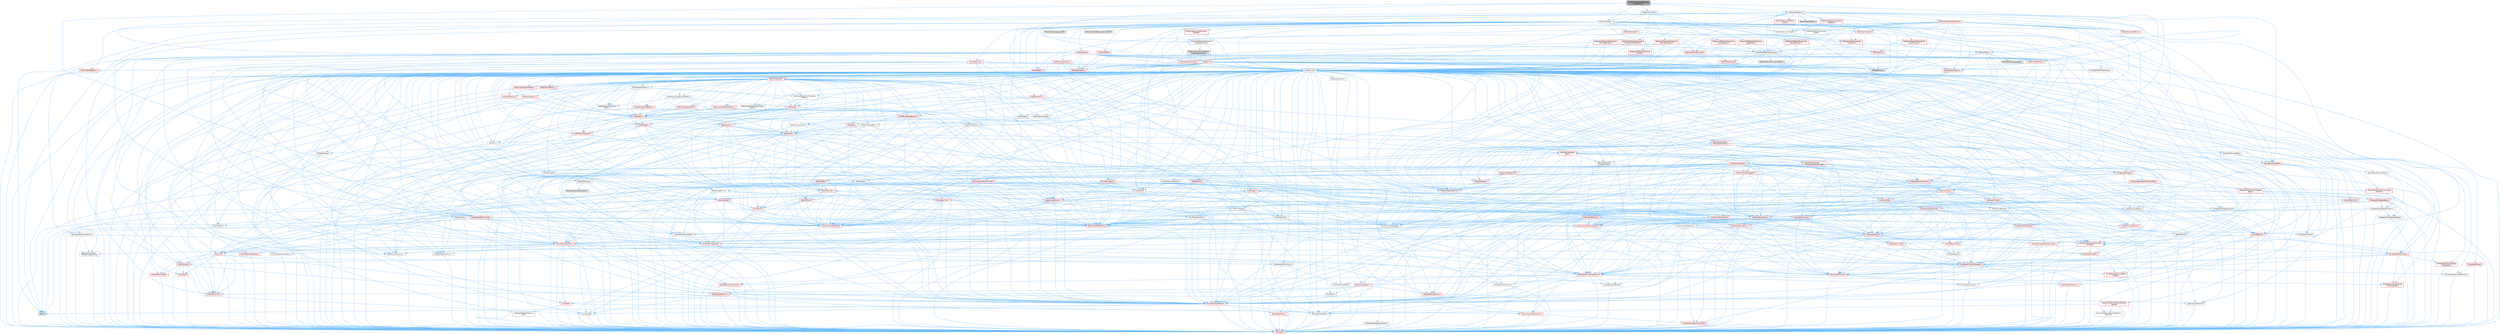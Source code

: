 digraph "MaterialExpressionMaterialSample.cpp"
{
 // INTERACTIVE_SVG=YES
 // LATEX_PDF_SIZE
  bgcolor="transparent";
  edge [fontname=Helvetica,fontsize=10,labelfontname=Helvetica,labelfontsize=10];
  node [fontname=Helvetica,fontsize=10,shape=box,height=0.2,width=0.4];
  Node1 [id="Node000001",label="MaterialExpressionMaterial\lSample.cpp",height=0.2,width=0.4,color="gray40", fillcolor="grey60", style="filled", fontcolor="black",tooltip=" "];
  Node1 -> Node2 [id="edge1_Node000001_Node000002",color="steelblue1",style="solid",tooltip=" "];
  Node2 [id="Node000002",label="Materials/MaterialExpression\lMaterialSample.h",height=0.2,width=0.4,color="grey40", fillcolor="white", style="filled",URL="$d5/dba/MaterialExpressionMaterialSample_8h.html",tooltip=" "];
  Node2 -> Node3 [id="edge2_Node000002_Node000003",color="steelblue1",style="solid",tooltip=" "];
  Node3 [id="Node000003",label="CoreMinimal.h",height=0.2,width=0.4,color="grey40", fillcolor="white", style="filled",URL="$d7/d67/CoreMinimal_8h.html",tooltip=" "];
  Node3 -> Node4 [id="edge3_Node000003_Node000004",color="steelblue1",style="solid",tooltip=" "];
  Node4 [id="Node000004",label="CoreTypes.h",height=0.2,width=0.4,color="red", fillcolor="#FFF0F0", style="filled",URL="$dc/dec/CoreTypes_8h.html",tooltip=" "];
  Node3 -> Node18 [id="edge4_Node000003_Node000018",color="steelblue1",style="solid",tooltip=" "];
  Node18 [id="Node000018",label="CoreFwd.h",height=0.2,width=0.4,color="red", fillcolor="#FFF0F0", style="filled",URL="$d1/d1e/CoreFwd_8h.html",tooltip=" "];
  Node18 -> Node4 [id="edge5_Node000018_Node000004",color="steelblue1",style="solid",tooltip=" "];
  Node18 -> Node19 [id="edge6_Node000018_Node000019",color="steelblue1",style="solid",tooltip=" "];
  Node19 [id="Node000019",label="Containers/ContainersFwd.h",height=0.2,width=0.4,color="red", fillcolor="#FFF0F0", style="filled",URL="$d4/d0a/ContainersFwd_8h.html",tooltip=" "];
  Node19 -> Node4 [id="edge7_Node000019_Node000004",color="steelblue1",style="solid",tooltip=" "];
  Node19 -> Node20 [id="edge8_Node000019_Node000020",color="steelblue1",style="solid",tooltip=" "];
  Node20 [id="Node000020",label="Traits/IsContiguousContainer.h",height=0.2,width=0.4,color="red", fillcolor="#FFF0F0", style="filled",URL="$d5/d3c/IsContiguousContainer_8h.html",tooltip=" "];
  Node20 -> Node4 [id="edge9_Node000020_Node000004",color="steelblue1",style="solid",tooltip=" "];
  Node18 -> Node24 [id="edge10_Node000018_Node000024",color="steelblue1",style="solid",tooltip=" "];
  Node24 [id="Node000024",label="UObject/UObjectHierarchy\lFwd.h",height=0.2,width=0.4,color="grey40", fillcolor="white", style="filled",URL="$d3/d13/UObjectHierarchyFwd_8h.html",tooltip=" "];
  Node3 -> Node24 [id="edge11_Node000003_Node000024",color="steelblue1",style="solid",tooltip=" "];
  Node3 -> Node19 [id="edge12_Node000003_Node000019",color="steelblue1",style="solid",tooltip=" "];
  Node3 -> Node25 [id="edge13_Node000003_Node000025",color="steelblue1",style="solid",tooltip=" "];
  Node25 [id="Node000025",label="Misc/VarArgs.h",height=0.2,width=0.4,color="grey40", fillcolor="white", style="filled",URL="$d5/d6f/VarArgs_8h.html",tooltip=" "];
  Node25 -> Node4 [id="edge14_Node000025_Node000004",color="steelblue1",style="solid",tooltip=" "];
  Node3 -> Node26 [id="edge15_Node000003_Node000026",color="steelblue1",style="solid",tooltip=" "];
  Node26 [id="Node000026",label="Logging/LogVerbosity.h",height=0.2,width=0.4,color="grey40", fillcolor="white", style="filled",URL="$d2/d8f/LogVerbosity_8h.html",tooltip=" "];
  Node26 -> Node4 [id="edge16_Node000026_Node000004",color="steelblue1",style="solid",tooltip=" "];
  Node3 -> Node27 [id="edge17_Node000003_Node000027",color="steelblue1",style="solid",tooltip=" "];
  Node27 [id="Node000027",label="Misc/OutputDevice.h",height=0.2,width=0.4,color="red", fillcolor="#FFF0F0", style="filled",URL="$d7/d32/OutputDevice_8h.html",tooltip=" "];
  Node27 -> Node18 [id="edge18_Node000027_Node000018",color="steelblue1",style="solid",tooltip=" "];
  Node27 -> Node4 [id="edge19_Node000027_Node000004",color="steelblue1",style="solid",tooltip=" "];
  Node27 -> Node26 [id="edge20_Node000027_Node000026",color="steelblue1",style="solid",tooltip=" "];
  Node27 -> Node25 [id="edge21_Node000027_Node000025",color="steelblue1",style="solid",tooltip=" "];
  Node3 -> Node33 [id="edge22_Node000003_Node000033",color="steelblue1",style="solid",tooltip=" "];
  Node33 [id="Node000033",label="HAL/PlatformCrt.h",height=0.2,width=0.4,color="red", fillcolor="#FFF0F0", style="filled",URL="$d8/d75/PlatformCrt_8h.html",tooltip=" "];
  Node3 -> Node43 [id="edge23_Node000003_Node000043",color="steelblue1",style="solid",tooltip=" "];
  Node43 [id="Node000043",label="HAL/PlatformMisc.h",height=0.2,width=0.4,color="red", fillcolor="#FFF0F0", style="filled",URL="$d0/df5/PlatformMisc_8h.html",tooltip=" "];
  Node43 -> Node4 [id="edge24_Node000043_Node000004",color="steelblue1",style="solid",tooltip=" "];
  Node3 -> Node62 [id="edge25_Node000003_Node000062",color="steelblue1",style="solid",tooltip=" "];
  Node62 [id="Node000062",label="Misc/AssertionMacros.h",height=0.2,width=0.4,color="red", fillcolor="#FFF0F0", style="filled",URL="$d0/dfa/AssertionMacros_8h.html",tooltip=" "];
  Node62 -> Node4 [id="edge26_Node000062_Node000004",color="steelblue1",style="solid",tooltip=" "];
  Node62 -> Node43 [id="edge27_Node000062_Node000043",color="steelblue1",style="solid",tooltip=" "];
  Node62 -> Node63 [id="edge28_Node000062_Node000063",color="steelblue1",style="solid",tooltip=" "];
  Node63 [id="Node000063",label="Templates/EnableIf.h",height=0.2,width=0.4,color="grey40", fillcolor="white", style="filled",URL="$d7/d60/EnableIf_8h.html",tooltip=" "];
  Node63 -> Node4 [id="edge29_Node000063_Node000004",color="steelblue1",style="solid",tooltip=" "];
  Node62 -> Node25 [id="edge30_Node000062_Node000025",color="steelblue1",style="solid",tooltip=" "];
  Node62 -> Node70 [id="edge31_Node000062_Node000070",color="steelblue1",style="solid",tooltip=" "];
  Node70 [id="Node000070",label="atomic",height=0.2,width=0.4,color="grey60", fillcolor="#E0E0E0", style="filled",tooltip=" "];
  Node3 -> Node71 [id="edge32_Node000003_Node000071",color="steelblue1",style="solid",tooltip=" "];
  Node71 [id="Node000071",label="Templates/IsPointer.h",height=0.2,width=0.4,color="grey40", fillcolor="white", style="filled",URL="$d7/d05/IsPointer_8h.html",tooltip=" "];
  Node71 -> Node4 [id="edge33_Node000071_Node000004",color="steelblue1",style="solid",tooltip=" "];
  Node3 -> Node72 [id="edge34_Node000003_Node000072",color="steelblue1",style="solid",tooltip=" "];
  Node72 [id="Node000072",label="HAL/PlatformMemory.h",height=0.2,width=0.4,color="red", fillcolor="#FFF0F0", style="filled",URL="$de/d68/PlatformMemory_8h.html",tooltip=" "];
  Node72 -> Node4 [id="edge35_Node000072_Node000004",color="steelblue1",style="solid",tooltip=" "];
  Node3 -> Node55 [id="edge36_Node000003_Node000055",color="steelblue1",style="solid",tooltip=" "];
  Node55 [id="Node000055",label="HAL/PlatformAtomics.h",height=0.2,width=0.4,color="red", fillcolor="#FFF0F0", style="filled",URL="$d3/d36/PlatformAtomics_8h.html",tooltip=" "];
  Node55 -> Node4 [id="edge37_Node000055_Node000004",color="steelblue1",style="solid",tooltip=" "];
  Node3 -> Node77 [id="edge38_Node000003_Node000077",color="steelblue1",style="solid",tooltip=" "];
  Node77 [id="Node000077",label="Misc/Exec.h",height=0.2,width=0.4,color="grey40", fillcolor="white", style="filled",URL="$de/ddb/Exec_8h.html",tooltip=" "];
  Node77 -> Node4 [id="edge39_Node000077_Node000004",color="steelblue1",style="solid",tooltip=" "];
  Node77 -> Node62 [id="edge40_Node000077_Node000062",color="steelblue1",style="solid",tooltip=" "];
  Node3 -> Node78 [id="edge41_Node000003_Node000078",color="steelblue1",style="solid",tooltip=" "];
  Node78 [id="Node000078",label="HAL/MemoryBase.h",height=0.2,width=0.4,color="red", fillcolor="#FFF0F0", style="filled",URL="$d6/d9f/MemoryBase_8h.html",tooltip=" "];
  Node78 -> Node4 [id="edge42_Node000078_Node000004",color="steelblue1",style="solid",tooltip=" "];
  Node78 -> Node55 [id="edge43_Node000078_Node000055",color="steelblue1",style="solid",tooltip=" "];
  Node78 -> Node33 [id="edge44_Node000078_Node000033",color="steelblue1",style="solid",tooltip=" "];
  Node78 -> Node77 [id="edge45_Node000078_Node000077",color="steelblue1",style="solid",tooltip=" "];
  Node78 -> Node27 [id="edge46_Node000078_Node000027",color="steelblue1",style="solid",tooltip=" "];
  Node3 -> Node88 [id="edge47_Node000003_Node000088",color="steelblue1",style="solid",tooltip=" "];
  Node88 [id="Node000088",label="HAL/UnrealMemory.h",height=0.2,width=0.4,color="red", fillcolor="#FFF0F0", style="filled",URL="$d9/d96/UnrealMemory_8h.html",tooltip=" "];
  Node88 -> Node4 [id="edge48_Node000088_Node000004",color="steelblue1",style="solid",tooltip=" "];
  Node88 -> Node78 [id="edge49_Node000088_Node000078",color="steelblue1",style="solid",tooltip=" "];
  Node88 -> Node72 [id="edge50_Node000088_Node000072",color="steelblue1",style="solid",tooltip=" "];
  Node88 -> Node71 [id="edge51_Node000088_Node000071",color="steelblue1",style="solid",tooltip=" "];
  Node3 -> Node90 [id="edge52_Node000003_Node000090",color="steelblue1",style="solid",tooltip=" "];
  Node90 [id="Node000090",label="Templates/IsArithmetic.h",height=0.2,width=0.4,color="grey40", fillcolor="white", style="filled",URL="$d2/d5d/IsArithmetic_8h.html",tooltip=" "];
  Node90 -> Node4 [id="edge53_Node000090_Node000004",color="steelblue1",style="solid",tooltip=" "];
  Node3 -> Node84 [id="edge54_Node000003_Node000084",color="steelblue1",style="solid",tooltip=" "];
  Node84 [id="Node000084",label="Templates/AndOrNot.h",height=0.2,width=0.4,color="grey40", fillcolor="white", style="filled",URL="$db/d0a/AndOrNot_8h.html",tooltip=" "];
  Node84 -> Node4 [id="edge55_Node000084_Node000004",color="steelblue1",style="solid",tooltip=" "];
  Node3 -> Node91 [id="edge56_Node000003_Node000091",color="steelblue1",style="solid",tooltip=" "];
  Node91 [id="Node000091",label="Templates/IsPODType.h",height=0.2,width=0.4,color="grey40", fillcolor="white", style="filled",URL="$d7/db1/IsPODType_8h.html",tooltip=" "];
  Node91 -> Node4 [id="edge57_Node000091_Node000004",color="steelblue1",style="solid",tooltip=" "];
  Node3 -> Node92 [id="edge58_Node000003_Node000092",color="steelblue1",style="solid",tooltip=" "];
  Node92 [id="Node000092",label="Templates/IsUECoreType.h",height=0.2,width=0.4,color="red", fillcolor="#FFF0F0", style="filled",URL="$d1/db8/IsUECoreType_8h.html",tooltip=" "];
  Node92 -> Node4 [id="edge59_Node000092_Node000004",color="steelblue1",style="solid",tooltip=" "];
  Node3 -> Node85 [id="edge60_Node000003_Node000085",color="steelblue1",style="solid",tooltip=" "];
  Node85 [id="Node000085",label="Templates/IsTriviallyCopy\lConstructible.h",height=0.2,width=0.4,color="red", fillcolor="#FFF0F0", style="filled",URL="$d3/d78/IsTriviallyCopyConstructible_8h.html",tooltip=" "];
  Node85 -> Node4 [id="edge61_Node000085_Node000004",color="steelblue1",style="solid",tooltip=" "];
  Node3 -> Node93 [id="edge62_Node000003_Node000093",color="steelblue1",style="solid",tooltip=" "];
  Node93 [id="Node000093",label="Templates/UnrealTypeTraits.h",height=0.2,width=0.4,color="red", fillcolor="#FFF0F0", style="filled",URL="$d2/d2d/UnrealTypeTraits_8h.html",tooltip=" "];
  Node93 -> Node4 [id="edge63_Node000093_Node000004",color="steelblue1",style="solid",tooltip=" "];
  Node93 -> Node71 [id="edge64_Node000093_Node000071",color="steelblue1",style="solid",tooltip=" "];
  Node93 -> Node62 [id="edge65_Node000093_Node000062",color="steelblue1",style="solid",tooltip=" "];
  Node93 -> Node84 [id="edge66_Node000093_Node000084",color="steelblue1",style="solid",tooltip=" "];
  Node93 -> Node63 [id="edge67_Node000093_Node000063",color="steelblue1",style="solid",tooltip=" "];
  Node93 -> Node90 [id="edge68_Node000093_Node000090",color="steelblue1",style="solid",tooltip=" "];
  Node93 -> Node91 [id="edge69_Node000093_Node000091",color="steelblue1",style="solid",tooltip=" "];
  Node93 -> Node92 [id="edge70_Node000093_Node000092",color="steelblue1",style="solid",tooltip=" "];
  Node93 -> Node85 [id="edge71_Node000093_Node000085",color="steelblue1",style="solid",tooltip=" "];
  Node3 -> Node63 [id="edge72_Node000003_Node000063",color="steelblue1",style="solid",tooltip=" "];
  Node3 -> Node95 [id="edge73_Node000003_Node000095",color="steelblue1",style="solid",tooltip=" "];
  Node95 [id="Node000095",label="Templates/RemoveReference.h",height=0.2,width=0.4,color="grey40", fillcolor="white", style="filled",URL="$da/dbe/RemoveReference_8h.html",tooltip=" "];
  Node95 -> Node4 [id="edge74_Node000095_Node000004",color="steelblue1",style="solid",tooltip=" "];
  Node3 -> Node96 [id="edge75_Node000003_Node000096",color="steelblue1",style="solid",tooltip=" "];
  Node96 [id="Node000096",label="Templates/IntegralConstant.h",height=0.2,width=0.4,color="grey40", fillcolor="white", style="filled",URL="$db/d1b/IntegralConstant_8h.html",tooltip=" "];
  Node96 -> Node4 [id="edge76_Node000096_Node000004",color="steelblue1",style="solid",tooltip=" "];
  Node3 -> Node97 [id="edge77_Node000003_Node000097",color="steelblue1",style="solid",tooltip=" "];
  Node97 [id="Node000097",label="Templates/IsClass.h",height=0.2,width=0.4,color="grey40", fillcolor="white", style="filled",URL="$db/dcb/IsClass_8h.html",tooltip=" "];
  Node97 -> Node4 [id="edge78_Node000097_Node000004",color="steelblue1",style="solid",tooltip=" "];
  Node3 -> Node98 [id="edge79_Node000003_Node000098",color="steelblue1",style="solid",tooltip=" "];
  Node98 [id="Node000098",label="Templates/TypeCompatible\lBytes.h",height=0.2,width=0.4,color="red", fillcolor="#FFF0F0", style="filled",URL="$df/d0a/TypeCompatibleBytes_8h.html",tooltip=" "];
  Node98 -> Node4 [id="edge80_Node000098_Node000004",color="steelblue1",style="solid",tooltip=" "];
  Node3 -> Node20 [id="edge81_Node000003_Node000020",color="steelblue1",style="solid",tooltip=" "];
  Node3 -> Node99 [id="edge82_Node000003_Node000099",color="steelblue1",style="solid",tooltip=" "];
  Node99 [id="Node000099",label="Templates/UnrealTemplate.h",height=0.2,width=0.4,color="red", fillcolor="#FFF0F0", style="filled",URL="$d4/d24/UnrealTemplate_8h.html",tooltip=" "];
  Node99 -> Node4 [id="edge83_Node000099_Node000004",color="steelblue1",style="solid",tooltip=" "];
  Node99 -> Node71 [id="edge84_Node000099_Node000071",color="steelblue1",style="solid",tooltip=" "];
  Node99 -> Node88 [id="edge85_Node000099_Node000088",color="steelblue1",style="solid",tooltip=" "];
  Node99 -> Node93 [id="edge86_Node000099_Node000093",color="steelblue1",style="solid",tooltip=" "];
  Node99 -> Node95 [id="edge87_Node000099_Node000095",color="steelblue1",style="solid",tooltip=" "];
  Node99 -> Node98 [id="edge88_Node000099_Node000098",color="steelblue1",style="solid",tooltip=" "];
  Node99 -> Node20 [id="edge89_Node000099_Node000020",color="steelblue1",style="solid",tooltip=" "];
  Node3 -> Node48 [id="edge90_Node000003_Node000048",color="steelblue1",style="solid",tooltip=" "];
  Node48 [id="Node000048",label="Math/NumericLimits.h",height=0.2,width=0.4,color="grey40", fillcolor="white", style="filled",URL="$df/d1b/NumericLimits_8h.html",tooltip=" "];
  Node48 -> Node4 [id="edge91_Node000048_Node000004",color="steelblue1",style="solid",tooltip=" "];
  Node3 -> Node103 [id="edge92_Node000003_Node000103",color="steelblue1",style="solid",tooltip=" "];
  Node103 [id="Node000103",label="HAL/PlatformMath.h",height=0.2,width=0.4,color="red", fillcolor="#FFF0F0", style="filled",URL="$dc/d53/PlatformMath_8h.html",tooltip=" "];
  Node103 -> Node4 [id="edge93_Node000103_Node000004",color="steelblue1",style="solid",tooltip=" "];
  Node3 -> Node86 [id="edge94_Node000003_Node000086",color="steelblue1",style="solid",tooltip=" "];
  Node86 [id="Node000086",label="Templates/IsTriviallyCopy\lAssignable.h",height=0.2,width=0.4,color="red", fillcolor="#FFF0F0", style="filled",URL="$d2/df2/IsTriviallyCopyAssignable_8h.html",tooltip=" "];
  Node86 -> Node4 [id="edge95_Node000086_Node000004",color="steelblue1",style="solid",tooltip=" "];
  Node3 -> Node111 [id="edge96_Node000003_Node000111",color="steelblue1",style="solid",tooltip=" "];
  Node111 [id="Node000111",label="Templates/MemoryOps.h",height=0.2,width=0.4,color="red", fillcolor="#FFF0F0", style="filled",URL="$db/dea/MemoryOps_8h.html",tooltip=" "];
  Node111 -> Node4 [id="edge97_Node000111_Node000004",color="steelblue1",style="solid",tooltip=" "];
  Node111 -> Node88 [id="edge98_Node000111_Node000088",color="steelblue1",style="solid",tooltip=" "];
  Node111 -> Node86 [id="edge99_Node000111_Node000086",color="steelblue1",style="solid",tooltip=" "];
  Node111 -> Node85 [id="edge100_Node000111_Node000085",color="steelblue1",style="solid",tooltip=" "];
  Node111 -> Node93 [id="edge101_Node000111_Node000093",color="steelblue1",style="solid",tooltip=" "];
  Node3 -> Node112 [id="edge102_Node000003_Node000112",color="steelblue1",style="solid",tooltip=" "];
  Node112 [id="Node000112",label="Containers/ContainerAllocation\lPolicies.h",height=0.2,width=0.4,color="red", fillcolor="#FFF0F0", style="filled",URL="$d7/dff/ContainerAllocationPolicies_8h.html",tooltip=" "];
  Node112 -> Node4 [id="edge103_Node000112_Node000004",color="steelblue1",style="solid",tooltip=" "];
  Node112 -> Node112 [id="edge104_Node000112_Node000112",color="steelblue1",style="solid",tooltip=" "];
  Node112 -> Node103 [id="edge105_Node000112_Node000103",color="steelblue1",style="solid",tooltip=" "];
  Node112 -> Node88 [id="edge106_Node000112_Node000088",color="steelblue1",style="solid",tooltip=" "];
  Node112 -> Node48 [id="edge107_Node000112_Node000048",color="steelblue1",style="solid",tooltip=" "];
  Node112 -> Node62 [id="edge108_Node000112_Node000062",color="steelblue1",style="solid",tooltip=" "];
  Node112 -> Node111 [id="edge109_Node000112_Node000111",color="steelblue1",style="solid",tooltip=" "];
  Node112 -> Node98 [id="edge110_Node000112_Node000098",color="steelblue1",style="solid",tooltip=" "];
  Node3 -> Node115 [id="edge111_Node000003_Node000115",color="steelblue1",style="solid",tooltip=" "];
  Node115 [id="Node000115",label="Templates/IsEnumClass.h",height=0.2,width=0.4,color="grey40", fillcolor="white", style="filled",URL="$d7/d15/IsEnumClass_8h.html",tooltip=" "];
  Node115 -> Node4 [id="edge112_Node000115_Node000004",color="steelblue1",style="solid",tooltip=" "];
  Node115 -> Node84 [id="edge113_Node000115_Node000084",color="steelblue1",style="solid",tooltip=" "];
  Node3 -> Node116 [id="edge114_Node000003_Node000116",color="steelblue1",style="solid",tooltip=" "];
  Node116 [id="Node000116",label="HAL/PlatformProperties.h",height=0.2,width=0.4,color="red", fillcolor="#FFF0F0", style="filled",URL="$d9/db0/PlatformProperties_8h.html",tooltip=" "];
  Node116 -> Node4 [id="edge115_Node000116_Node000004",color="steelblue1",style="solid",tooltip=" "];
  Node3 -> Node119 [id="edge116_Node000003_Node000119",color="steelblue1",style="solid",tooltip=" "];
  Node119 [id="Node000119",label="Misc/EngineVersionBase.h",height=0.2,width=0.4,color="grey40", fillcolor="white", style="filled",URL="$d5/d2b/EngineVersionBase_8h.html",tooltip=" "];
  Node119 -> Node4 [id="edge117_Node000119_Node000004",color="steelblue1",style="solid",tooltip=" "];
  Node3 -> Node120 [id="edge118_Node000003_Node000120",color="steelblue1",style="solid",tooltip=" "];
  Node120 [id="Node000120",label="Internationalization\l/TextNamespaceFwd.h",height=0.2,width=0.4,color="grey40", fillcolor="white", style="filled",URL="$d8/d97/TextNamespaceFwd_8h.html",tooltip=" "];
  Node120 -> Node4 [id="edge119_Node000120_Node000004",color="steelblue1",style="solid",tooltip=" "];
  Node3 -> Node121 [id="edge120_Node000003_Node000121",color="steelblue1",style="solid",tooltip=" "];
  Node121 [id="Node000121",label="Serialization/Archive.h",height=0.2,width=0.4,color="red", fillcolor="#FFF0F0", style="filled",URL="$d7/d3b/Archive_8h.html",tooltip=" "];
  Node121 -> Node18 [id="edge121_Node000121_Node000018",color="steelblue1",style="solid",tooltip=" "];
  Node121 -> Node4 [id="edge122_Node000121_Node000004",color="steelblue1",style="solid",tooltip=" "];
  Node121 -> Node116 [id="edge123_Node000121_Node000116",color="steelblue1",style="solid",tooltip=" "];
  Node121 -> Node120 [id="edge124_Node000121_Node000120",color="steelblue1",style="solid",tooltip=" "];
  Node121 -> Node62 [id="edge125_Node000121_Node000062",color="steelblue1",style="solid",tooltip=" "];
  Node121 -> Node119 [id="edge126_Node000121_Node000119",color="steelblue1",style="solid",tooltip=" "];
  Node121 -> Node25 [id="edge127_Node000121_Node000025",color="steelblue1",style="solid",tooltip=" "];
  Node121 -> Node63 [id="edge128_Node000121_Node000063",color="steelblue1",style="solid",tooltip=" "];
  Node121 -> Node115 [id="edge129_Node000121_Node000115",color="steelblue1",style="solid",tooltip=" "];
  Node121 -> Node99 [id="edge130_Node000121_Node000099",color="steelblue1",style="solid",tooltip=" "];
  Node121 -> Node124 [id="edge131_Node000121_Node000124",color="steelblue1",style="solid",tooltip=" "];
  Node124 [id="Node000124",label="UObject/ObjectVersion.h",height=0.2,width=0.4,color="grey40", fillcolor="white", style="filled",URL="$da/d63/ObjectVersion_8h.html",tooltip=" "];
  Node124 -> Node4 [id="edge132_Node000124_Node000004",color="steelblue1",style="solid",tooltip=" "];
  Node3 -> Node125 [id="edge133_Node000003_Node000125",color="steelblue1",style="solid",tooltip=" "];
  Node125 [id="Node000125",label="Templates/Less.h",height=0.2,width=0.4,color="grey40", fillcolor="white", style="filled",URL="$de/dc8/Less_8h.html",tooltip=" "];
  Node125 -> Node4 [id="edge134_Node000125_Node000004",color="steelblue1",style="solid",tooltip=" "];
  Node125 -> Node99 [id="edge135_Node000125_Node000099",color="steelblue1",style="solid",tooltip=" "];
  Node3 -> Node126 [id="edge136_Node000003_Node000126",color="steelblue1",style="solid",tooltip=" "];
  Node126 [id="Node000126",label="Templates/Sorting.h",height=0.2,width=0.4,color="red", fillcolor="#FFF0F0", style="filled",URL="$d3/d9e/Sorting_8h.html",tooltip=" "];
  Node126 -> Node4 [id="edge137_Node000126_Node000004",color="steelblue1",style="solid",tooltip=" "];
  Node126 -> Node103 [id="edge138_Node000126_Node000103",color="steelblue1",style="solid",tooltip=" "];
  Node126 -> Node125 [id="edge139_Node000126_Node000125",color="steelblue1",style="solid",tooltip=" "];
  Node3 -> Node137 [id="edge140_Node000003_Node000137",color="steelblue1",style="solid",tooltip=" "];
  Node137 [id="Node000137",label="Misc/Char.h",height=0.2,width=0.4,color="red", fillcolor="#FFF0F0", style="filled",URL="$d0/d58/Char_8h.html",tooltip=" "];
  Node137 -> Node4 [id="edge141_Node000137_Node000004",color="steelblue1",style="solid",tooltip=" "];
  Node3 -> Node140 [id="edge142_Node000003_Node000140",color="steelblue1",style="solid",tooltip=" "];
  Node140 [id="Node000140",label="GenericPlatform/GenericPlatform\lStricmp.h",height=0.2,width=0.4,color="grey40", fillcolor="white", style="filled",URL="$d2/d86/GenericPlatformStricmp_8h.html",tooltip=" "];
  Node140 -> Node4 [id="edge143_Node000140_Node000004",color="steelblue1",style="solid",tooltip=" "];
  Node3 -> Node141 [id="edge144_Node000003_Node000141",color="steelblue1",style="solid",tooltip=" "];
  Node141 [id="Node000141",label="GenericPlatform/GenericPlatform\lString.h",height=0.2,width=0.4,color="red", fillcolor="#FFF0F0", style="filled",URL="$dd/d20/GenericPlatformString_8h.html",tooltip=" "];
  Node141 -> Node4 [id="edge145_Node000141_Node000004",color="steelblue1",style="solid",tooltip=" "];
  Node141 -> Node140 [id="edge146_Node000141_Node000140",color="steelblue1",style="solid",tooltip=" "];
  Node141 -> Node63 [id="edge147_Node000141_Node000063",color="steelblue1",style="solid",tooltip=" "];
  Node3 -> Node74 [id="edge148_Node000003_Node000074",color="steelblue1",style="solid",tooltip=" "];
  Node74 [id="Node000074",label="HAL/PlatformString.h",height=0.2,width=0.4,color="red", fillcolor="#FFF0F0", style="filled",URL="$db/db5/PlatformString_8h.html",tooltip=" "];
  Node74 -> Node4 [id="edge149_Node000074_Node000004",color="steelblue1",style="solid",tooltip=" "];
  Node3 -> Node144 [id="edge150_Node000003_Node000144",color="steelblue1",style="solid",tooltip=" "];
  Node144 [id="Node000144",label="Misc/CString.h",height=0.2,width=0.4,color="red", fillcolor="#FFF0F0", style="filled",URL="$d2/d49/CString_8h.html",tooltip=" "];
  Node144 -> Node4 [id="edge151_Node000144_Node000004",color="steelblue1",style="solid",tooltip=" "];
  Node144 -> Node33 [id="edge152_Node000144_Node000033",color="steelblue1",style="solid",tooltip=" "];
  Node144 -> Node74 [id="edge153_Node000144_Node000074",color="steelblue1",style="solid",tooltip=" "];
  Node144 -> Node62 [id="edge154_Node000144_Node000062",color="steelblue1",style="solid",tooltip=" "];
  Node144 -> Node137 [id="edge155_Node000144_Node000137",color="steelblue1",style="solid",tooltip=" "];
  Node144 -> Node25 [id="edge156_Node000144_Node000025",color="steelblue1",style="solid",tooltip=" "];
  Node3 -> Node145 [id="edge157_Node000003_Node000145",color="steelblue1",style="solid",tooltip=" "];
  Node145 [id="Node000145",label="Misc/Crc.h",height=0.2,width=0.4,color="red", fillcolor="#FFF0F0", style="filled",URL="$d4/dd2/Crc_8h.html",tooltip=" "];
  Node145 -> Node4 [id="edge158_Node000145_Node000004",color="steelblue1",style="solid",tooltip=" "];
  Node145 -> Node74 [id="edge159_Node000145_Node000074",color="steelblue1",style="solid",tooltip=" "];
  Node145 -> Node62 [id="edge160_Node000145_Node000062",color="steelblue1",style="solid",tooltip=" "];
  Node145 -> Node144 [id="edge161_Node000145_Node000144",color="steelblue1",style="solid",tooltip=" "];
  Node145 -> Node137 [id="edge162_Node000145_Node000137",color="steelblue1",style="solid",tooltip=" "];
  Node145 -> Node93 [id="edge163_Node000145_Node000093",color="steelblue1",style="solid",tooltip=" "];
  Node3 -> Node136 [id="edge164_Node000003_Node000136",color="steelblue1",style="solid",tooltip=" "];
  Node136 [id="Node000136",label="Math/UnrealMathUtility.h",height=0.2,width=0.4,color="red", fillcolor="#FFF0F0", style="filled",URL="$db/db8/UnrealMathUtility_8h.html",tooltip=" "];
  Node136 -> Node4 [id="edge165_Node000136_Node000004",color="steelblue1",style="solid",tooltip=" "];
  Node136 -> Node62 [id="edge166_Node000136_Node000062",color="steelblue1",style="solid",tooltip=" "];
  Node136 -> Node103 [id="edge167_Node000136_Node000103",color="steelblue1",style="solid",tooltip=" "];
  Node3 -> Node146 [id="edge168_Node000003_Node000146",color="steelblue1",style="solid",tooltip=" "];
  Node146 [id="Node000146",label="Containers/UnrealString.h",height=0.2,width=0.4,color="red", fillcolor="#FFF0F0", style="filled",URL="$d5/dba/UnrealString_8h.html",tooltip=" "];
  Node3 -> Node150 [id="edge169_Node000003_Node000150",color="steelblue1",style="solid",tooltip=" "];
  Node150 [id="Node000150",label="Containers/Array.h",height=0.2,width=0.4,color="red", fillcolor="#FFF0F0", style="filled",URL="$df/dd0/Array_8h.html",tooltip=" "];
  Node150 -> Node4 [id="edge170_Node000150_Node000004",color="steelblue1",style="solid",tooltip=" "];
  Node150 -> Node62 [id="edge171_Node000150_Node000062",color="steelblue1",style="solid",tooltip=" "];
  Node150 -> Node88 [id="edge172_Node000150_Node000088",color="steelblue1",style="solid",tooltip=" "];
  Node150 -> Node93 [id="edge173_Node000150_Node000093",color="steelblue1",style="solid",tooltip=" "];
  Node150 -> Node99 [id="edge174_Node000150_Node000099",color="steelblue1",style="solid",tooltip=" "];
  Node150 -> Node112 [id="edge175_Node000150_Node000112",color="steelblue1",style="solid",tooltip=" "];
  Node150 -> Node121 [id="edge176_Node000150_Node000121",color="steelblue1",style="solid",tooltip=" "];
  Node150 -> Node129 [id="edge177_Node000150_Node000129",color="steelblue1",style="solid",tooltip=" "];
  Node129 [id="Node000129",label="Templates/Invoke.h",height=0.2,width=0.4,color="red", fillcolor="#FFF0F0", style="filled",URL="$d7/deb/Invoke_8h.html",tooltip=" "];
  Node129 -> Node4 [id="edge178_Node000129_Node000004",color="steelblue1",style="solid",tooltip=" "];
  Node129 -> Node99 [id="edge179_Node000129_Node000099",color="steelblue1",style="solid",tooltip=" "];
  Node150 -> Node125 [id="edge180_Node000150_Node000125",color="steelblue1",style="solid",tooltip=" "];
  Node150 -> Node126 [id="edge181_Node000150_Node000126",color="steelblue1",style="solid",tooltip=" "];
  Node150 -> Node173 [id="edge182_Node000150_Node000173",color="steelblue1",style="solid",tooltip=" "];
  Node173 [id="Node000173",label="Templates/AlignmentTemplates.h",height=0.2,width=0.4,color="red", fillcolor="#FFF0F0", style="filled",URL="$dd/d32/AlignmentTemplates_8h.html",tooltip=" "];
  Node173 -> Node4 [id="edge183_Node000173_Node000004",color="steelblue1",style="solid",tooltip=" "];
  Node173 -> Node71 [id="edge184_Node000173_Node000071",color="steelblue1",style="solid",tooltip=" "];
  Node3 -> Node174 [id="edge185_Node000003_Node000174",color="steelblue1",style="solid",tooltip=" "];
  Node174 [id="Node000174",label="Misc/FrameNumber.h",height=0.2,width=0.4,color="grey40", fillcolor="white", style="filled",URL="$dd/dbd/FrameNumber_8h.html",tooltip=" "];
  Node174 -> Node4 [id="edge186_Node000174_Node000004",color="steelblue1",style="solid",tooltip=" "];
  Node174 -> Node48 [id="edge187_Node000174_Node000048",color="steelblue1",style="solid",tooltip=" "];
  Node174 -> Node136 [id="edge188_Node000174_Node000136",color="steelblue1",style="solid",tooltip=" "];
  Node174 -> Node63 [id="edge189_Node000174_Node000063",color="steelblue1",style="solid",tooltip=" "];
  Node174 -> Node93 [id="edge190_Node000174_Node000093",color="steelblue1",style="solid",tooltip=" "];
  Node3 -> Node175 [id="edge191_Node000003_Node000175",color="steelblue1",style="solid",tooltip=" "];
  Node175 [id="Node000175",label="Misc/Timespan.h",height=0.2,width=0.4,color="grey40", fillcolor="white", style="filled",URL="$da/dd9/Timespan_8h.html",tooltip=" "];
  Node175 -> Node4 [id="edge192_Node000175_Node000004",color="steelblue1",style="solid",tooltip=" "];
  Node175 -> Node176 [id="edge193_Node000175_Node000176",color="steelblue1",style="solid",tooltip=" "];
  Node176 [id="Node000176",label="Math/Interval.h",height=0.2,width=0.4,color="grey40", fillcolor="white", style="filled",URL="$d1/d55/Interval_8h.html",tooltip=" "];
  Node176 -> Node4 [id="edge194_Node000176_Node000004",color="steelblue1",style="solid",tooltip=" "];
  Node176 -> Node90 [id="edge195_Node000176_Node000090",color="steelblue1",style="solid",tooltip=" "];
  Node176 -> Node93 [id="edge196_Node000176_Node000093",color="steelblue1",style="solid",tooltip=" "];
  Node176 -> Node48 [id="edge197_Node000176_Node000048",color="steelblue1",style="solid",tooltip=" "];
  Node176 -> Node136 [id="edge198_Node000176_Node000136",color="steelblue1",style="solid",tooltip=" "];
  Node175 -> Node136 [id="edge199_Node000175_Node000136",color="steelblue1",style="solid",tooltip=" "];
  Node175 -> Node62 [id="edge200_Node000175_Node000062",color="steelblue1",style="solid",tooltip=" "];
  Node3 -> Node177 [id="edge201_Node000003_Node000177",color="steelblue1",style="solid",tooltip=" "];
  Node177 [id="Node000177",label="Containers/StringConv.h",height=0.2,width=0.4,color="red", fillcolor="#FFF0F0", style="filled",URL="$d3/ddf/StringConv_8h.html",tooltip=" "];
  Node177 -> Node4 [id="edge202_Node000177_Node000004",color="steelblue1",style="solid",tooltip=" "];
  Node177 -> Node62 [id="edge203_Node000177_Node000062",color="steelblue1",style="solid",tooltip=" "];
  Node177 -> Node112 [id="edge204_Node000177_Node000112",color="steelblue1",style="solid",tooltip=" "];
  Node177 -> Node150 [id="edge205_Node000177_Node000150",color="steelblue1",style="solid",tooltip=" "];
  Node177 -> Node144 [id="edge206_Node000177_Node000144",color="steelblue1",style="solid",tooltip=" "];
  Node177 -> Node178 [id="edge207_Node000177_Node000178",color="steelblue1",style="solid",tooltip=" "];
  Node178 [id="Node000178",label="Templates/IsArray.h",height=0.2,width=0.4,color="grey40", fillcolor="white", style="filled",URL="$d8/d8d/IsArray_8h.html",tooltip=" "];
  Node178 -> Node4 [id="edge208_Node000178_Node000004",color="steelblue1",style="solid",tooltip=" "];
  Node177 -> Node99 [id="edge209_Node000177_Node000099",color="steelblue1",style="solid",tooltip=" "];
  Node177 -> Node93 [id="edge210_Node000177_Node000093",color="steelblue1",style="solid",tooltip=" "];
  Node177 -> Node20 [id="edge211_Node000177_Node000020",color="steelblue1",style="solid",tooltip=" "];
  Node3 -> Node179 [id="edge212_Node000003_Node000179",color="steelblue1",style="solid",tooltip=" "];
  Node179 [id="Node000179",label="UObject/UnrealNames.h",height=0.2,width=0.4,color="red", fillcolor="#FFF0F0", style="filled",URL="$d8/db1/UnrealNames_8h.html",tooltip=" "];
  Node179 -> Node4 [id="edge213_Node000179_Node000004",color="steelblue1",style="solid",tooltip=" "];
  Node3 -> Node181 [id="edge214_Node000003_Node000181",color="steelblue1",style="solid",tooltip=" "];
  Node181 [id="Node000181",label="UObject/NameTypes.h",height=0.2,width=0.4,color="red", fillcolor="#FFF0F0", style="filled",URL="$d6/d35/NameTypes_8h.html",tooltip=" "];
  Node181 -> Node4 [id="edge215_Node000181_Node000004",color="steelblue1",style="solid",tooltip=" "];
  Node181 -> Node62 [id="edge216_Node000181_Node000062",color="steelblue1",style="solid",tooltip=" "];
  Node181 -> Node88 [id="edge217_Node000181_Node000088",color="steelblue1",style="solid",tooltip=" "];
  Node181 -> Node93 [id="edge218_Node000181_Node000093",color="steelblue1",style="solid",tooltip=" "];
  Node181 -> Node99 [id="edge219_Node000181_Node000099",color="steelblue1",style="solid",tooltip=" "];
  Node181 -> Node146 [id="edge220_Node000181_Node000146",color="steelblue1",style="solid",tooltip=" "];
  Node181 -> Node177 [id="edge221_Node000181_Node000177",color="steelblue1",style="solid",tooltip=" "];
  Node181 -> Node179 [id="edge222_Node000181_Node000179",color="steelblue1",style="solid",tooltip=" "];
  Node181 -> Node158 [id="edge223_Node000181_Node000158",color="steelblue1",style="solid",tooltip=" "];
  Node158 [id="Node000158",label="Serialization/MemoryLayout.h",height=0.2,width=0.4,color="red", fillcolor="#FFF0F0", style="filled",URL="$d7/d66/MemoryLayout_8h.html",tooltip=" "];
  Node158 -> Node161 [id="edge224_Node000158_Node000161",color="steelblue1",style="solid",tooltip=" "];
  Node161 [id="Node000161",label="Containers/EnumAsByte.h",height=0.2,width=0.4,color="grey40", fillcolor="white", style="filled",URL="$d6/d9a/EnumAsByte_8h.html",tooltip=" "];
  Node161 -> Node4 [id="edge225_Node000161_Node000004",color="steelblue1",style="solid",tooltip=" "];
  Node161 -> Node91 [id="edge226_Node000161_Node000091",color="steelblue1",style="solid",tooltip=" "];
  Node161 -> Node162 [id="edge227_Node000161_Node000162",color="steelblue1",style="solid",tooltip=" "];
  Node162 [id="Node000162",label="Templates/TypeHash.h",height=0.2,width=0.4,color="red", fillcolor="#FFF0F0", style="filled",URL="$d1/d62/TypeHash_8h.html",tooltip=" "];
  Node162 -> Node4 [id="edge228_Node000162_Node000004",color="steelblue1",style="solid",tooltip=" "];
  Node162 -> Node145 [id="edge229_Node000162_Node000145",color="steelblue1",style="solid",tooltip=" "];
  Node158 -> Node88 [id="edge230_Node000158_Node000088",color="steelblue1",style="solid",tooltip=" "];
  Node158 -> Node63 [id="edge231_Node000158_Node000063",color="steelblue1",style="solid",tooltip=" "];
  Node158 -> Node99 [id="edge232_Node000158_Node000099",color="steelblue1",style="solid",tooltip=" "];
  Node3 -> Node189 [id="edge233_Node000003_Node000189",color="steelblue1",style="solid",tooltip=" "];
  Node189 [id="Node000189",label="Misc/Parse.h",height=0.2,width=0.4,color="red", fillcolor="#FFF0F0", style="filled",URL="$dc/d71/Parse_8h.html",tooltip=" "];
  Node189 -> Node146 [id="edge234_Node000189_Node000146",color="steelblue1",style="solid",tooltip=" "];
  Node189 -> Node4 [id="edge235_Node000189_Node000004",color="steelblue1",style="solid",tooltip=" "];
  Node189 -> Node33 [id="edge236_Node000189_Node000033",color="steelblue1",style="solid",tooltip=" "];
  Node189 -> Node50 [id="edge237_Node000189_Node000050",color="steelblue1",style="solid",tooltip=" "];
  Node50 [id="Node000050",label="Misc/EnumClassFlags.h",height=0.2,width=0.4,color="grey40", fillcolor="white", style="filled",URL="$d8/de7/EnumClassFlags_8h.html",tooltip=" "];
  Node189 -> Node190 [id="edge238_Node000189_Node000190",color="steelblue1",style="solid",tooltip=" "];
  Node190 [id="Node000190",label="Templates/Function.h",height=0.2,width=0.4,color="red", fillcolor="#FFF0F0", style="filled",URL="$df/df5/Function_8h.html",tooltip=" "];
  Node190 -> Node4 [id="edge239_Node000190_Node000004",color="steelblue1",style="solid",tooltip=" "];
  Node190 -> Node62 [id="edge240_Node000190_Node000062",color="steelblue1",style="solid",tooltip=" "];
  Node190 -> Node88 [id="edge241_Node000190_Node000088",color="steelblue1",style="solid",tooltip=" "];
  Node190 -> Node93 [id="edge242_Node000190_Node000093",color="steelblue1",style="solid",tooltip=" "];
  Node190 -> Node129 [id="edge243_Node000190_Node000129",color="steelblue1",style="solid",tooltip=" "];
  Node190 -> Node99 [id="edge244_Node000190_Node000099",color="steelblue1",style="solid",tooltip=" "];
  Node190 -> Node136 [id="edge245_Node000190_Node000136",color="steelblue1",style="solid",tooltip=" "];
  Node3 -> Node173 [id="edge246_Node000003_Node000173",color="steelblue1",style="solid",tooltip=" "];
  Node3 -> Node192 [id="edge247_Node000003_Node000192",color="steelblue1",style="solid",tooltip=" "];
  Node192 [id="Node000192",label="Misc/StructBuilder.h",height=0.2,width=0.4,color="grey40", fillcolor="white", style="filled",URL="$d9/db3/StructBuilder_8h.html",tooltip=" "];
  Node192 -> Node4 [id="edge248_Node000192_Node000004",color="steelblue1",style="solid",tooltip=" "];
  Node192 -> Node136 [id="edge249_Node000192_Node000136",color="steelblue1",style="solid",tooltip=" "];
  Node192 -> Node173 [id="edge250_Node000192_Node000173",color="steelblue1",style="solid",tooltip=" "];
  Node3 -> Node105 [id="edge251_Node000003_Node000105",color="steelblue1",style="solid",tooltip=" "];
  Node105 [id="Node000105",label="Templates/Decay.h",height=0.2,width=0.4,color="red", fillcolor="#FFF0F0", style="filled",URL="$dd/d0f/Decay_8h.html",tooltip=" "];
  Node105 -> Node4 [id="edge252_Node000105_Node000004",color="steelblue1",style="solid",tooltip=" "];
  Node105 -> Node95 [id="edge253_Node000105_Node000095",color="steelblue1",style="solid",tooltip=" "];
  Node3 -> Node193 [id="edge254_Node000003_Node000193",color="steelblue1",style="solid",tooltip=" "];
  Node193 [id="Node000193",label="Templates/PointerIsConvertible\lFromTo.h",height=0.2,width=0.4,color="red", fillcolor="#FFF0F0", style="filled",URL="$d6/d65/PointerIsConvertibleFromTo_8h.html",tooltip=" "];
  Node193 -> Node4 [id="edge255_Node000193_Node000004",color="steelblue1",style="solid",tooltip=" "];
  Node3 -> Node129 [id="edge256_Node000003_Node000129",color="steelblue1",style="solid",tooltip=" "];
  Node3 -> Node190 [id="edge257_Node000003_Node000190",color="steelblue1",style="solid",tooltip=" "];
  Node3 -> Node162 [id="edge258_Node000003_Node000162",color="steelblue1",style="solid",tooltip=" "];
  Node3 -> Node194 [id="edge259_Node000003_Node000194",color="steelblue1",style="solid",tooltip=" "];
  Node194 [id="Node000194",label="Containers/ScriptArray.h",height=0.2,width=0.4,color="red", fillcolor="#FFF0F0", style="filled",URL="$dc/daf/ScriptArray_8h.html",tooltip=" "];
  Node194 -> Node4 [id="edge260_Node000194_Node000004",color="steelblue1",style="solid",tooltip=" "];
  Node194 -> Node62 [id="edge261_Node000194_Node000062",color="steelblue1",style="solid",tooltip=" "];
  Node194 -> Node88 [id="edge262_Node000194_Node000088",color="steelblue1",style="solid",tooltip=" "];
  Node194 -> Node112 [id="edge263_Node000194_Node000112",color="steelblue1",style="solid",tooltip=" "];
  Node194 -> Node150 [id="edge264_Node000194_Node000150",color="steelblue1",style="solid",tooltip=" "];
  Node3 -> Node195 [id="edge265_Node000003_Node000195",color="steelblue1",style="solid",tooltip=" "];
  Node195 [id="Node000195",label="Containers/BitArray.h",height=0.2,width=0.4,color="red", fillcolor="#FFF0F0", style="filled",URL="$d1/de4/BitArray_8h.html",tooltip=" "];
  Node195 -> Node112 [id="edge266_Node000195_Node000112",color="steelblue1",style="solid",tooltip=" "];
  Node195 -> Node4 [id="edge267_Node000195_Node000004",color="steelblue1",style="solid",tooltip=" "];
  Node195 -> Node55 [id="edge268_Node000195_Node000055",color="steelblue1",style="solid",tooltip=" "];
  Node195 -> Node88 [id="edge269_Node000195_Node000088",color="steelblue1",style="solid",tooltip=" "];
  Node195 -> Node136 [id="edge270_Node000195_Node000136",color="steelblue1",style="solid",tooltip=" "];
  Node195 -> Node62 [id="edge271_Node000195_Node000062",color="steelblue1",style="solid",tooltip=" "];
  Node195 -> Node50 [id="edge272_Node000195_Node000050",color="steelblue1",style="solid",tooltip=" "];
  Node195 -> Node121 [id="edge273_Node000195_Node000121",color="steelblue1",style="solid",tooltip=" "];
  Node195 -> Node158 [id="edge274_Node000195_Node000158",color="steelblue1",style="solid",tooltip=" "];
  Node195 -> Node63 [id="edge275_Node000195_Node000063",color="steelblue1",style="solid",tooltip=" "];
  Node195 -> Node129 [id="edge276_Node000195_Node000129",color="steelblue1",style="solid",tooltip=" "];
  Node195 -> Node99 [id="edge277_Node000195_Node000099",color="steelblue1",style="solid",tooltip=" "];
  Node195 -> Node93 [id="edge278_Node000195_Node000093",color="steelblue1",style="solid",tooltip=" "];
  Node3 -> Node196 [id="edge279_Node000003_Node000196",color="steelblue1",style="solid",tooltip=" "];
  Node196 [id="Node000196",label="Containers/SparseArray.h",height=0.2,width=0.4,color="red", fillcolor="#FFF0F0", style="filled",URL="$d5/dbf/SparseArray_8h.html",tooltip=" "];
  Node196 -> Node4 [id="edge280_Node000196_Node000004",color="steelblue1",style="solid",tooltip=" "];
  Node196 -> Node62 [id="edge281_Node000196_Node000062",color="steelblue1",style="solid",tooltip=" "];
  Node196 -> Node88 [id="edge282_Node000196_Node000088",color="steelblue1",style="solid",tooltip=" "];
  Node196 -> Node93 [id="edge283_Node000196_Node000093",color="steelblue1",style="solid",tooltip=" "];
  Node196 -> Node99 [id="edge284_Node000196_Node000099",color="steelblue1",style="solid",tooltip=" "];
  Node196 -> Node112 [id="edge285_Node000196_Node000112",color="steelblue1",style="solid",tooltip=" "];
  Node196 -> Node125 [id="edge286_Node000196_Node000125",color="steelblue1",style="solid",tooltip=" "];
  Node196 -> Node150 [id="edge287_Node000196_Node000150",color="steelblue1",style="solid",tooltip=" "];
  Node196 -> Node136 [id="edge288_Node000196_Node000136",color="steelblue1",style="solid",tooltip=" "];
  Node196 -> Node194 [id="edge289_Node000196_Node000194",color="steelblue1",style="solid",tooltip=" "];
  Node196 -> Node195 [id="edge290_Node000196_Node000195",color="steelblue1",style="solid",tooltip=" "];
  Node196 -> Node146 [id="edge291_Node000196_Node000146",color="steelblue1",style="solid",tooltip=" "];
  Node3 -> Node212 [id="edge292_Node000003_Node000212",color="steelblue1",style="solid",tooltip=" "];
  Node212 [id="Node000212",label="Containers/Set.h",height=0.2,width=0.4,color="red", fillcolor="#FFF0F0", style="filled",URL="$d4/d45/Set_8h.html",tooltip=" "];
  Node212 -> Node112 [id="edge293_Node000212_Node000112",color="steelblue1",style="solid",tooltip=" "];
  Node212 -> Node196 [id="edge294_Node000212_Node000196",color="steelblue1",style="solid",tooltip=" "];
  Node212 -> Node19 [id="edge295_Node000212_Node000019",color="steelblue1",style="solid",tooltip=" "];
  Node212 -> Node136 [id="edge296_Node000212_Node000136",color="steelblue1",style="solid",tooltip=" "];
  Node212 -> Node62 [id="edge297_Node000212_Node000062",color="steelblue1",style="solid",tooltip=" "];
  Node212 -> Node192 [id="edge298_Node000212_Node000192",color="steelblue1",style="solid",tooltip=" "];
  Node212 -> Node190 [id="edge299_Node000212_Node000190",color="steelblue1",style="solid",tooltip=" "];
  Node212 -> Node126 [id="edge300_Node000212_Node000126",color="steelblue1",style="solid",tooltip=" "];
  Node212 -> Node162 [id="edge301_Node000212_Node000162",color="steelblue1",style="solid",tooltip=" "];
  Node212 -> Node99 [id="edge302_Node000212_Node000099",color="steelblue1",style="solid",tooltip=" "];
  Node3 -> Node215 [id="edge303_Node000003_Node000215",color="steelblue1",style="solid",tooltip=" "];
  Node215 [id="Node000215",label="Algo/Reverse.h",height=0.2,width=0.4,color="grey40", fillcolor="white", style="filled",URL="$d5/d93/Reverse_8h.html",tooltip=" "];
  Node215 -> Node4 [id="edge304_Node000215_Node000004",color="steelblue1",style="solid",tooltip=" "];
  Node215 -> Node99 [id="edge305_Node000215_Node000099",color="steelblue1",style="solid",tooltip=" "];
  Node3 -> Node216 [id="edge306_Node000003_Node000216",color="steelblue1",style="solid",tooltip=" "];
  Node216 [id="Node000216",label="Containers/Map.h",height=0.2,width=0.4,color="red", fillcolor="#FFF0F0", style="filled",URL="$df/d79/Map_8h.html",tooltip=" "];
  Node216 -> Node4 [id="edge307_Node000216_Node000004",color="steelblue1",style="solid",tooltip=" "];
  Node216 -> Node215 [id="edge308_Node000216_Node000215",color="steelblue1",style="solid",tooltip=" "];
  Node216 -> Node212 [id="edge309_Node000216_Node000212",color="steelblue1",style="solid",tooltip=" "];
  Node216 -> Node146 [id="edge310_Node000216_Node000146",color="steelblue1",style="solid",tooltip=" "];
  Node216 -> Node62 [id="edge311_Node000216_Node000062",color="steelblue1",style="solid",tooltip=" "];
  Node216 -> Node192 [id="edge312_Node000216_Node000192",color="steelblue1",style="solid",tooltip=" "];
  Node216 -> Node190 [id="edge313_Node000216_Node000190",color="steelblue1",style="solid",tooltip=" "];
  Node216 -> Node126 [id="edge314_Node000216_Node000126",color="steelblue1",style="solid",tooltip=" "];
  Node216 -> Node217 [id="edge315_Node000216_Node000217",color="steelblue1",style="solid",tooltip=" "];
  Node217 [id="Node000217",label="Templates/Tuple.h",height=0.2,width=0.4,color="red", fillcolor="#FFF0F0", style="filled",URL="$d2/d4f/Tuple_8h.html",tooltip=" "];
  Node217 -> Node4 [id="edge316_Node000217_Node000004",color="steelblue1",style="solid",tooltip=" "];
  Node217 -> Node99 [id="edge317_Node000217_Node000099",color="steelblue1",style="solid",tooltip=" "];
  Node217 -> Node218 [id="edge318_Node000217_Node000218",color="steelblue1",style="solid",tooltip=" "];
  Node218 [id="Node000218",label="Delegates/IntegerSequence.h",height=0.2,width=0.4,color="grey40", fillcolor="white", style="filled",URL="$d2/dcc/IntegerSequence_8h.html",tooltip=" "];
  Node218 -> Node4 [id="edge319_Node000218_Node000004",color="steelblue1",style="solid",tooltip=" "];
  Node217 -> Node129 [id="edge320_Node000217_Node000129",color="steelblue1",style="solid",tooltip=" "];
  Node217 -> Node158 [id="edge321_Node000217_Node000158",color="steelblue1",style="solid",tooltip=" "];
  Node217 -> Node162 [id="edge322_Node000217_Node000162",color="steelblue1",style="solid",tooltip=" "];
  Node216 -> Node99 [id="edge323_Node000216_Node000099",color="steelblue1",style="solid",tooltip=" "];
  Node216 -> Node93 [id="edge324_Node000216_Node000093",color="steelblue1",style="solid",tooltip=" "];
  Node3 -> Node220 [id="edge325_Node000003_Node000220",color="steelblue1",style="solid",tooltip=" "];
  Node220 [id="Node000220",label="Math/IntPoint.h",height=0.2,width=0.4,color="red", fillcolor="#FFF0F0", style="filled",URL="$d3/df7/IntPoint_8h.html",tooltip=" "];
  Node220 -> Node4 [id="edge326_Node000220_Node000004",color="steelblue1",style="solid",tooltip=" "];
  Node220 -> Node62 [id="edge327_Node000220_Node000062",color="steelblue1",style="solid",tooltip=" "];
  Node220 -> Node189 [id="edge328_Node000220_Node000189",color="steelblue1",style="solid",tooltip=" "];
  Node220 -> Node136 [id="edge329_Node000220_Node000136",color="steelblue1",style="solid",tooltip=" "];
  Node220 -> Node146 [id="edge330_Node000220_Node000146",color="steelblue1",style="solid",tooltip=" "];
  Node220 -> Node162 [id="edge331_Node000220_Node000162",color="steelblue1",style="solid",tooltip=" "];
  Node3 -> Node222 [id="edge332_Node000003_Node000222",color="steelblue1",style="solid",tooltip=" "];
  Node222 [id="Node000222",label="Math/IntVector.h",height=0.2,width=0.4,color="red", fillcolor="#FFF0F0", style="filled",URL="$d7/d44/IntVector_8h.html",tooltip=" "];
  Node222 -> Node4 [id="edge333_Node000222_Node000004",color="steelblue1",style="solid",tooltip=" "];
  Node222 -> Node145 [id="edge334_Node000222_Node000145",color="steelblue1",style="solid",tooltip=" "];
  Node222 -> Node189 [id="edge335_Node000222_Node000189",color="steelblue1",style="solid",tooltip=" "];
  Node222 -> Node136 [id="edge336_Node000222_Node000136",color="steelblue1",style="solid",tooltip=" "];
  Node222 -> Node146 [id="edge337_Node000222_Node000146",color="steelblue1",style="solid",tooltip=" "];
  Node3 -> Node223 [id="edge338_Node000003_Node000223",color="steelblue1",style="solid",tooltip=" "];
  Node223 [id="Node000223",label="Logging/LogCategory.h",height=0.2,width=0.4,color="grey40", fillcolor="white", style="filled",URL="$d9/d36/LogCategory_8h.html",tooltip=" "];
  Node223 -> Node4 [id="edge339_Node000223_Node000004",color="steelblue1",style="solid",tooltip=" "];
  Node223 -> Node26 [id="edge340_Node000223_Node000026",color="steelblue1",style="solid",tooltip=" "];
  Node223 -> Node181 [id="edge341_Node000223_Node000181",color="steelblue1",style="solid",tooltip=" "];
  Node3 -> Node224 [id="edge342_Node000003_Node000224",color="steelblue1",style="solid",tooltip=" "];
  Node224 [id="Node000224",label="Logging/LogMacros.h",height=0.2,width=0.4,color="red", fillcolor="#FFF0F0", style="filled",URL="$d0/d16/LogMacros_8h.html",tooltip=" "];
  Node224 -> Node146 [id="edge343_Node000224_Node000146",color="steelblue1",style="solid",tooltip=" "];
  Node224 -> Node4 [id="edge344_Node000224_Node000004",color="steelblue1",style="solid",tooltip=" "];
  Node224 -> Node223 [id="edge345_Node000224_Node000223",color="steelblue1",style="solid",tooltip=" "];
  Node224 -> Node26 [id="edge346_Node000224_Node000026",color="steelblue1",style="solid",tooltip=" "];
  Node224 -> Node62 [id="edge347_Node000224_Node000062",color="steelblue1",style="solid",tooltip=" "];
  Node224 -> Node25 [id="edge348_Node000224_Node000025",color="steelblue1",style="solid",tooltip=" "];
  Node224 -> Node63 [id="edge349_Node000224_Node000063",color="steelblue1",style="solid",tooltip=" "];
  Node3 -> Node227 [id="edge350_Node000003_Node000227",color="steelblue1",style="solid",tooltip=" "];
  Node227 [id="Node000227",label="Math/Vector2D.h",height=0.2,width=0.4,color="red", fillcolor="#FFF0F0", style="filled",URL="$d3/db0/Vector2D_8h.html",tooltip=" "];
  Node227 -> Node4 [id="edge351_Node000227_Node000004",color="steelblue1",style="solid",tooltip=" "];
  Node227 -> Node62 [id="edge352_Node000227_Node000062",color="steelblue1",style="solid",tooltip=" "];
  Node227 -> Node145 [id="edge353_Node000227_Node000145",color="steelblue1",style="solid",tooltip=" "];
  Node227 -> Node136 [id="edge354_Node000227_Node000136",color="steelblue1",style="solid",tooltip=" "];
  Node227 -> Node146 [id="edge355_Node000227_Node000146",color="steelblue1",style="solid",tooltip=" "];
  Node227 -> Node189 [id="edge356_Node000227_Node000189",color="steelblue1",style="solid",tooltip=" "];
  Node227 -> Node220 [id="edge357_Node000227_Node000220",color="steelblue1",style="solid",tooltip=" "];
  Node227 -> Node224 [id="edge358_Node000227_Node000224",color="steelblue1",style="solid",tooltip=" "];
  Node3 -> Node231 [id="edge359_Node000003_Node000231",color="steelblue1",style="solid",tooltip=" "];
  Node231 [id="Node000231",label="Math/IntRect.h",height=0.2,width=0.4,color="red", fillcolor="#FFF0F0", style="filled",URL="$d7/d53/IntRect_8h.html",tooltip=" "];
  Node231 -> Node4 [id="edge360_Node000231_Node000004",color="steelblue1",style="solid",tooltip=" "];
  Node231 -> Node136 [id="edge361_Node000231_Node000136",color="steelblue1",style="solid",tooltip=" "];
  Node231 -> Node146 [id="edge362_Node000231_Node000146",color="steelblue1",style="solid",tooltip=" "];
  Node231 -> Node220 [id="edge363_Node000231_Node000220",color="steelblue1",style="solid",tooltip=" "];
  Node231 -> Node227 [id="edge364_Node000231_Node000227",color="steelblue1",style="solid",tooltip=" "];
  Node3 -> Node232 [id="edge365_Node000003_Node000232",color="steelblue1",style="solid",tooltip=" "];
  Node232 [id="Node000232",label="Misc/ByteSwap.h",height=0.2,width=0.4,color="grey40", fillcolor="white", style="filled",URL="$dc/dd7/ByteSwap_8h.html",tooltip=" "];
  Node232 -> Node4 [id="edge366_Node000232_Node000004",color="steelblue1",style="solid",tooltip=" "];
  Node232 -> Node33 [id="edge367_Node000232_Node000033",color="steelblue1",style="solid",tooltip=" "];
  Node3 -> Node161 [id="edge368_Node000003_Node000161",color="steelblue1",style="solid",tooltip=" "];
  Node3 -> Node233 [id="edge369_Node000003_Node000233",color="steelblue1",style="solid",tooltip=" "];
  Node233 [id="Node000233",label="HAL/PlatformTLS.h",height=0.2,width=0.4,color="red", fillcolor="#FFF0F0", style="filled",URL="$d0/def/PlatformTLS_8h.html",tooltip=" "];
  Node233 -> Node4 [id="edge370_Node000233_Node000004",color="steelblue1",style="solid",tooltip=" "];
  Node3 -> Node236 [id="edge371_Node000003_Node000236",color="steelblue1",style="solid",tooltip=" "];
  Node236 [id="Node000236",label="CoreGlobals.h",height=0.2,width=0.4,color="red", fillcolor="#FFF0F0", style="filled",URL="$d5/d8c/CoreGlobals_8h.html",tooltip=" "];
  Node236 -> Node146 [id="edge372_Node000236_Node000146",color="steelblue1",style="solid",tooltip=" "];
  Node236 -> Node4 [id="edge373_Node000236_Node000004",color="steelblue1",style="solid",tooltip=" "];
  Node236 -> Node233 [id="edge374_Node000236_Node000233",color="steelblue1",style="solid",tooltip=" "];
  Node236 -> Node224 [id="edge375_Node000236_Node000224",color="steelblue1",style="solid",tooltip=" "];
  Node236 -> Node50 [id="edge376_Node000236_Node000050",color="steelblue1",style="solid",tooltip=" "];
  Node236 -> Node27 [id="edge377_Node000236_Node000027",color="steelblue1",style="solid",tooltip=" "];
  Node236 -> Node181 [id="edge378_Node000236_Node000181",color="steelblue1",style="solid",tooltip=" "];
  Node236 -> Node70 [id="edge379_Node000236_Node000070",color="steelblue1",style="solid",tooltip=" "];
  Node3 -> Node237 [id="edge380_Node000003_Node000237",color="steelblue1",style="solid",tooltip=" "];
  Node237 [id="Node000237",label="Templates/SharedPointer.h",height=0.2,width=0.4,color="red", fillcolor="#FFF0F0", style="filled",URL="$d2/d17/SharedPointer_8h.html",tooltip=" "];
  Node237 -> Node4 [id="edge381_Node000237_Node000004",color="steelblue1",style="solid",tooltip=" "];
  Node237 -> Node193 [id="edge382_Node000237_Node000193",color="steelblue1",style="solid",tooltip=" "];
  Node237 -> Node62 [id="edge383_Node000237_Node000062",color="steelblue1",style="solid",tooltip=" "];
  Node237 -> Node88 [id="edge384_Node000237_Node000088",color="steelblue1",style="solid",tooltip=" "];
  Node237 -> Node150 [id="edge385_Node000237_Node000150",color="steelblue1",style="solid",tooltip=" "];
  Node237 -> Node216 [id="edge386_Node000237_Node000216",color="steelblue1",style="solid",tooltip=" "];
  Node237 -> Node236 [id="edge387_Node000237_Node000236",color="steelblue1",style="solid",tooltip=" "];
  Node3 -> Node242 [id="edge388_Node000003_Node000242",color="steelblue1",style="solid",tooltip=" "];
  Node242 [id="Node000242",label="Internationalization\l/CulturePointer.h",height=0.2,width=0.4,color="grey40", fillcolor="white", style="filled",URL="$d6/dbe/CulturePointer_8h.html",tooltip=" "];
  Node242 -> Node4 [id="edge389_Node000242_Node000004",color="steelblue1",style="solid",tooltip=" "];
  Node242 -> Node237 [id="edge390_Node000242_Node000237",color="steelblue1",style="solid",tooltip=" "];
  Node3 -> Node243 [id="edge391_Node000003_Node000243",color="steelblue1",style="solid",tooltip=" "];
  Node243 [id="Node000243",label="UObject/WeakObjectPtrTemplates.h",height=0.2,width=0.4,color="red", fillcolor="#FFF0F0", style="filled",URL="$d8/d3b/WeakObjectPtrTemplates_8h.html",tooltip=" "];
  Node243 -> Node4 [id="edge392_Node000243_Node000004",color="steelblue1",style="solid",tooltip=" "];
  Node243 -> Node216 [id="edge393_Node000243_Node000216",color="steelblue1",style="solid",tooltip=" "];
  Node3 -> Node246 [id="edge394_Node000003_Node000246",color="steelblue1",style="solid",tooltip=" "];
  Node246 [id="Node000246",label="Delegates/DelegateSettings.h",height=0.2,width=0.4,color="grey40", fillcolor="white", style="filled",URL="$d0/d97/DelegateSettings_8h.html",tooltip=" "];
  Node246 -> Node4 [id="edge395_Node000246_Node000004",color="steelblue1",style="solid",tooltip=" "];
  Node3 -> Node247 [id="edge396_Node000003_Node000247",color="steelblue1",style="solid",tooltip=" "];
  Node247 [id="Node000247",label="Delegates/IDelegateInstance.h",height=0.2,width=0.4,color="grey40", fillcolor="white", style="filled",URL="$d2/d10/IDelegateInstance_8h.html",tooltip=" "];
  Node247 -> Node4 [id="edge397_Node000247_Node000004",color="steelblue1",style="solid",tooltip=" "];
  Node247 -> Node162 [id="edge398_Node000247_Node000162",color="steelblue1",style="solid",tooltip=" "];
  Node247 -> Node181 [id="edge399_Node000247_Node000181",color="steelblue1",style="solid",tooltip=" "];
  Node247 -> Node246 [id="edge400_Node000247_Node000246",color="steelblue1",style="solid",tooltip=" "];
  Node3 -> Node248 [id="edge401_Node000003_Node000248",color="steelblue1",style="solid",tooltip=" "];
  Node248 [id="Node000248",label="Delegates/DelegateBase.h",height=0.2,width=0.4,color="red", fillcolor="#FFF0F0", style="filled",URL="$da/d67/DelegateBase_8h.html",tooltip=" "];
  Node248 -> Node4 [id="edge402_Node000248_Node000004",color="steelblue1",style="solid",tooltip=" "];
  Node248 -> Node112 [id="edge403_Node000248_Node000112",color="steelblue1",style="solid",tooltip=" "];
  Node248 -> Node136 [id="edge404_Node000248_Node000136",color="steelblue1",style="solid",tooltip=" "];
  Node248 -> Node181 [id="edge405_Node000248_Node000181",color="steelblue1",style="solid",tooltip=" "];
  Node248 -> Node246 [id="edge406_Node000248_Node000246",color="steelblue1",style="solid",tooltip=" "];
  Node248 -> Node247 [id="edge407_Node000248_Node000247",color="steelblue1",style="solid",tooltip=" "];
  Node3 -> Node256 [id="edge408_Node000003_Node000256",color="steelblue1",style="solid",tooltip=" "];
  Node256 [id="Node000256",label="Delegates/MulticastDelegate\lBase.h",height=0.2,width=0.4,color="red", fillcolor="#FFF0F0", style="filled",URL="$db/d16/MulticastDelegateBase_8h.html",tooltip=" "];
  Node256 -> Node4 [id="edge409_Node000256_Node000004",color="steelblue1",style="solid",tooltip=" "];
  Node256 -> Node112 [id="edge410_Node000256_Node000112",color="steelblue1",style="solid",tooltip=" "];
  Node256 -> Node150 [id="edge411_Node000256_Node000150",color="steelblue1",style="solid",tooltip=" "];
  Node256 -> Node136 [id="edge412_Node000256_Node000136",color="steelblue1",style="solid",tooltip=" "];
  Node256 -> Node247 [id="edge413_Node000256_Node000247",color="steelblue1",style="solid",tooltip=" "];
  Node256 -> Node248 [id="edge414_Node000256_Node000248",color="steelblue1",style="solid",tooltip=" "];
  Node3 -> Node218 [id="edge415_Node000003_Node000218",color="steelblue1",style="solid",tooltip=" "];
  Node3 -> Node217 [id="edge416_Node000003_Node000217",color="steelblue1",style="solid",tooltip=" "];
  Node3 -> Node257 [id="edge417_Node000003_Node000257",color="steelblue1",style="solid",tooltip=" "];
  Node257 [id="Node000257",label="UObject/ScriptDelegates.h",height=0.2,width=0.4,color="red", fillcolor="#FFF0F0", style="filled",URL="$de/d81/ScriptDelegates_8h.html",tooltip=" "];
  Node257 -> Node150 [id="edge418_Node000257_Node000150",color="steelblue1",style="solid",tooltip=" "];
  Node257 -> Node112 [id="edge419_Node000257_Node000112",color="steelblue1",style="solid",tooltip=" "];
  Node257 -> Node146 [id="edge420_Node000257_Node000146",color="steelblue1",style="solid",tooltip=" "];
  Node257 -> Node62 [id="edge421_Node000257_Node000062",color="steelblue1",style="solid",tooltip=" "];
  Node257 -> Node237 [id="edge422_Node000257_Node000237",color="steelblue1",style="solid",tooltip=" "];
  Node257 -> Node162 [id="edge423_Node000257_Node000162",color="steelblue1",style="solid",tooltip=" "];
  Node257 -> Node93 [id="edge424_Node000257_Node000093",color="steelblue1",style="solid",tooltip=" "];
  Node257 -> Node181 [id="edge425_Node000257_Node000181",color="steelblue1",style="solid",tooltip=" "];
  Node3 -> Node259 [id="edge426_Node000003_Node000259",color="steelblue1",style="solid",tooltip=" "];
  Node259 [id="Node000259",label="Delegates/Delegate.h",height=0.2,width=0.4,color="red", fillcolor="#FFF0F0", style="filled",URL="$d4/d80/Delegate_8h.html",tooltip=" "];
  Node259 -> Node4 [id="edge427_Node000259_Node000004",color="steelblue1",style="solid",tooltip=" "];
  Node259 -> Node62 [id="edge428_Node000259_Node000062",color="steelblue1",style="solid",tooltip=" "];
  Node259 -> Node181 [id="edge429_Node000259_Node000181",color="steelblue1",style="solid",tooltip=" "];
  Node259 -> Node237 [id="edge430_Node000259_Node000237",color="steelblue1",style="solid",tooltip=" "];
  Node259 -> Node243 [id="edge431_Node000259_Node000243",color="steelblue1",style="solid",tooltip=" "];
  Node259 -> Node256 [id="edge432_Node000259_Node000256",color="steelblue1",style="solid",tooltip=" "];
  Node259 -> Node218 [id="edge433_Node000259_Node000218",color="steelblue1",style="solid",tooltip=" "];
  Node3 -> Node264 [id="edge434_Node000003_Node000264",color="steelblue1",style="solid",tooltip=" "];
  Node264 [id="Node000264",label="Internationalization\l/TextLocalizationManager.h",height=0.2,width=0.4,color="red", fillcolor="#FFF0F0", style="filled",URL="$d5/d2e/TextLocalizationManager_8h.html",tooltip=" "];
  Node264 -> Node150 [id="edge435_Node000264_Node000150",color="steelblue1",style="solid",tooltip=" "];
  Node264 -> Node188 [id="edge436_Node000264_Node000188",color="steelblue1",style="solid",tooltip=" "];
  Node188 [id="Node000188",label="Containers/ArrayView.h",height=0.2,width=0.4,color="red", fillcolor="#FFF0F0", style="filled",URL="$d7/df4/ArrayView_8h.html",tooltip=" "];
  Node188 -> Node4 [id="edge437_Node000188_Node000004",color="steelblue1",style="solid",tooltip=" "];
  Node188 -> Node19 [id="edge438_Node000188_Node000019",color="steelblue1",style="solid",tooltip=" "];
  Node188 -> Node62 [id="edge439_Node000188_Node000062",color="steelblue1",style="solid",tooltip=" "];
  Node188 -> Node129 [id="edge440_Node000188_Node000129",color="steelblue1",style="solid",tooltip=" "];
  Node188 -> Node93 [id="edge441_Node000188_Node000093",color="steelblue1",style="solid",tooltip=" "];
  Node188 -> Node150 [id="edge442_Node000188_Node000150",color="steelblue1",style="solid",tooltip=" "];
  Node188 -> Node136 [id="edge443_Node000188_Node000136",color="steelblue1",style="solid",tooltip=" "];
  Node264 -> Node112 [id="edge444_Node000264_Node000112",color="steelblue1",style="solid",tooltip=" "];
  Node264 -> Node216 [id="edge445_Node000264_Node000216",color="steelblue1",style="solid",tooltip=" "];
  Node264 -> Node212 [id="edge446_Node000264_Node000212",color="steelblue1",style="solid",tooltip=" "];
  Node264 -> Node146 [id="edge447_Node000264_Node000146",color="steelblue1",style="solid",tooltip=" "];
  Node264 -> Node4 [id="edge448_Node000264_Node000004",color="steelblue1",style="solid",tooltip=" "];
  Node264 -> Node259 [id="edge449_Node000264_Node000259",color="steelblue1",style="solid",tooltip=" "];
  Node264 -> Node145 [id="edge450_Node000264_Node000145",color="steelblue1",style="solid",tooltip=" "];
  Node264 -> Node50 [id="edge451_Node000264_Node000050",color="steelblue1",style="solid",tooltip=" "];
  Node264 -> Node190 [id="edge452_Node000264_Node000190",color="steelblue1",style="solid",tooltip=" "];
  Node264 -> Node237 [id="edge453_Node000264_Node000237",color="steelblue1",style="solid",tooltip=" "];
  Node264 -> Node70 [id="edge454_Node000264_Node000070",color="steelblue1",style="solid",tooltip=" "];
  Node3 -> Node205 [id="edge455_Node000003_Node000205",color="steelblue1",style="solid",tooltip=" "];
  Node205 [id="Node000205",label="Misc/Optional.h",height=0.2,width=0.4,color="red", fillcolor="#FFF0F0", style="filled",URL="$d2/dae/Optional_8h.html",tooltip=" "];
  Node205 -> Node4 [id="edge456_Node000205_Node000004",color="steelblue1",style="solid",tooltip=" "];
  Node205 -> Node62 [id="edge457_Node000205_Node000062",color="steelblue1",style="solid",tooltip=" "];
  Node205 -> Node111 [id="edge458_Node000205_Node000111",color="steelblue1",style="solid",tooltip=" "];
  Node205 -> Node99 [id="edge459_Node000205_Node000099",color="steelblue1",style="solid",tooltip=" "];
  Node205 -> Node121 [id="edge460_Node000205_Node000121",color="steelblue1",style="solid",tooltip=" "];
  Node3 -> Node178 [id="edge461_Node000003_Node000178",color="steelblue1",style="solid",tooltip=" "];
  Node3 -> Node210 [id="edge462_Node000003_Node000210",color="steelblue1",style="solid",tooltip=" "];
  Node210 [id="Node000210",label="Templates/RemoveExtent.h",height=0.2,width=0.4,color="grey40", fillcolor="white", style="filled",URL="$dc/de9/RemoveExtent_8h.html",tooltip=" "];
  Node210 -> Node4 [id="edge463_Node000210_Node000004",color="steelblue1",style="solid",tooltip=" "];
  Node3 -> Node209 [id="edge464_Node000003_Node000209",color="steelblue1",style="solid",tooltip=" "];
  Node209 [id="Node000209",label="Templates/UniquePtr.h",height=0.2,width=0.4,color="red", fillcolor="#FFF0F0", style="filled",URL="$de/d1a/UniquePtr_8h.html",tooltip=" "];
  Node209 -> Node4 [id="edge465_Node000209_Node000004",color="steelblue1",style="solid",tooltip=" "];
  Node209 -> Node99 [id="edge466_Node000209_Node000099",color="steelblue1",style="solid",tooltip=" "];
  Node209 -> Node178 [id="edge467_Node000209_Node000178",color="steelblue1",style="solid",tooltip=" "];
  Node209 -> Node210 [id="edge468_Node000209_Node000210",color="steelblue1",style="solid",tooltip=" "];
  Node209 -> Node158 [id="edge469_Node000209_Node000158",color="steelblue1",style="solid",tooltip=" "];
  Node3 -> Node271 [id="edge470_Node000003_Node000271",color="steelblue1",style="solid",tooltip=" "];
  Node271 [id="Node000271",label="Internationalization\l/Text.h",height=0.2,width=0.4,color="red", fillcolor="#FFF0F0", style="filled",URL="$d6/d35/Text_8h.html",tooltip=" "];
  Node271 -> Node4 [id="edge471_Node000271_Node000004",color="steelblue1",style="solid",tooltip=" "];
  Node271 -> Node55 [id="edge472_Node000271_Node000055",color="steelblue1",style="solid",tooltip=" "];
  Node271 -> Node62 [id="edge473_Node000271_Node000062",color="steelblue1",style="solid",tooltip=" "];
  Node271 -> Node50 [id="edge474_Node000271_Node000050",color="steelblue1",style="solid",tooltip=" "];
  Node271 -> Node93 [id="edge475_Node000271_Node000093",color="steelblue1",style="solid",tooltip=" "];
  Node271 -> Node150 [id="edge476_Node000271_Node000150",color="steelblue1",style="solid",tooltip=" "];
  Node271 -> Node146 [id="edge477_Node000271_Node000146",color="steelblue1",style="solid",tooltip=" "];
  Node271 -> Node161 [id="edge478_Node000271_Node000161",color="steelblue1",style="solid",tooltip=" "];
  Node271 -> Node237 [id="edge479_Node000271_Node000237",color="steelblue1",style="solid",tooltip=" "];
  Node271 -> Node242 [id="edge480_Node000271_Node000242",color="steelblue1",style="solid",tooltip=" "];
  Node271 -> Node264 [id="edge481_Node000271_Node000264",color="steelblue1",style="solid",tooltip=" "];
  Node271 -> Node205 [id="edge482_Node000271_Node000205",color="steelblue1",style="solid",tooltip=" "];
  Node271 -> Node209 [id="edge483_Node000271_Node000209",color="steelblue1",style="solid",tooltip=" "];
  Node3 -> Node208 [id="edge484_Node000003_Node000208",color="steelblue1",style="solid",tooltip=" "];
  Node208 [id="Node000208",label="Templates/UniqueObj.h",height=0.2,width=0.4,color="grey40", fillcolor="white", style="filled",URL="$da/d95/UniqueObj_8h.html",tooltip=" "];
  Node208 -> Node4 [id="edge485_Node000208_Node000004",color="steelblue1",style="solid",tooltip=" "];
  Node208 -> Node209 [id="edge486_Node000208_Node000209",color="steelblue1",style="solid",tooltip=" "];
  Node3 -> Node277 [id="edge487_Node000003_Node000277",color="steelblue1",style="solid",tooltip=" "];
  Node277 [id="Node000277",label="Internationalization\l/Internationalization.h",height=0.2,width=0.4,color="red", fillcolor="#FFF0F0", style="filled",URL="$da/de4/Internationalization_8h.html",tooltip=" "];
  Node277 -> Node150 [id="edge488_Node000277_Node000150",color="steelblue1",style="solid",tooltip=" "];
  Node277 -> Node146 [id="edge489_Node000277_Node000146",color="steelblue1",style="solid",tooltip=" "];
  Node277 -> Node4 [id="edge490_Node000277_Node000004",color="steelblue1",style="solid",tooltip=" "];
  Node277 -> Node259 [id="edge491_Node000277_Node000259",color="steelblue1",style="solid",tooltip=" "];
  Node277 -> Node242 [id="edge492_Node000277_Node000242",color="steelblue1",style="solid",tooltip=" "];
  Node277 -> Node271 [id="edge493_Node000277_Node000271",color="steelblue1",style="solid",tooltip=" "];
  Node277 -> Node237 [id="edge494_Node000277_Node000237",color="steelblue1",style="solid",tooltip=" "];
  Node277 -> Node217 [id="edge495_Node000277_Node000217",color="steelblue1",style="solid",tooltip=" "];
  Node277 -> Node208 [id="edge496_Node000277_Node000208",color="steelblue1",style="solid",tooltip=" "];
  Node277 -> Node181 [id="edge497_Node000277_Node000181",color="steelblue1",style="solid",tooltip=" "];
  Node3 -> Node278 [id="edge498_Node000003_Node000278",color="steelblue1",style="solid",tooltip=" "];
  Node278 [id="Node000278",label="Math/Vector.h",height=0.2,width=0.4,color="red", fillcolor="#FFF0F0", style="filled",URL="$d6/dbe/Vector_8h.html",tooltip=" "];
  Node278 -> Node4 [id="edge499_Node000278_Node000004",color="steelblue1",style="solid",tooltip=" "];
  Node278 -> Node62 [id="edge500_Node000278_Node000062",color="steelblue1",style="solid",tooltip=" "];
  Node278 -> Node48 [id="edge501_Node000278_Node000048",color="steelblue1",style="solid",tooltip=" "];
  Node278 -> Node145 [id="edge502_Node000278_Node000145",color="steelblue1",style="solid",tooltip=" "];
  Node278 -> Node136 [id="edge503_Node000278_Node000136",color="steelblue1",style="solid",tooltip=" "];
  Node278 -> Node146 [id="edge504_Node000278_Node000146",color="steelblue1",style="solid",tooltip=" "];
  Node278 -> Node189 [id="edge505_Node000278_Node000189",color="steelblue1",style="solid",tooltip=" "];
  Node278 -> Node220 [id="edge506_Node000278_Node000220",color="steelblue1",style="solid",tooltip=" "];
  Node278 -> Node224 [id="edge507_Node000278_Node000224",color="steelblue1",style="solid",tooltip=" "];
  Node278 -> Node227 [id="edge508_Node000278_Node000227",color="steelblue1",style="solid",tooltip=" "];
  Node278 -> Node232 [id="edge509_Node000278_Node000232",color="steelblue1",style="solid",tooltip=" "];
  Node278 -> Node271 [id="edge510_Node000278_Node000271",color="steelblue1",style="solid",tooltip=" "];
  Node278 -> Node277 [id="edge511_Node000278_Node000277",color="steelblue1",style="solid",tooltip=" "];
  Node278 -> Node222 [id="edge512_Node000278_Node000222",color="steelblue1",style="solid",tooltip=" "];
  Node278 -> Node281 [id="edge513_Node000278_Node000281",color="steelblue1",style="solid",tooltip=" "];
  Node281 [id="Node000281",label="Math/Axis.h",height=0.2,width=0.4,color="grey40", fillcolor="white", style="filled",URL="$dd/dbb/Axis_8h.html",tooltip=" "];
  Node281 -> Node4 [id="edge514_Node000281_Node000004",color="steelblue1",style="solid",tooltip=" "];
  Node278 -> Node158 [id="edge515_Node000278_Node000158",color="steelblue1",style="solid",tooltip=" "];
  Node278 -> Node124 [id="edge516_Node000278_Node000124",color="steelblue1",style="solid",tooltip=" "];
  Node3 -> Node282 [id="edge517_Node000003_Node000282",color="steelblue1",style="solid",tooltip=" "];
  Node282 [id="Node000282",label="Math/Vector4.h",height=0.2,width=0.4,color="red", fillcolor="#FFF0F0", style="filled",URL="$d7/d36/Vector4_8h.html",tooltip=" "];
  Node282 -> Node4 [id="edge518_Node000282_Node000004",color="steelblue1",style="solid",tooltip=" "];
  Node282 -> Node145 [id="edge519_Node000282_Node000145",color="steelblue1",style="solid",tooltip=" "];
  Node282 -> Node136 [id="edge520_Node000282_Node000136",color="steelblue1",style="solid",tooltip=" "];
  Node282 -> Node146 [id="edge521_Node000282_Node000146",color="steelblue1",style="solid",tooltip=" "];
  Node282 -> Node189 [id="edge522_Node000282_Node000189",color="steelblue1",style="solid",tooltip=" "];
  Node282 -> Node224 [id="edge523_Node000282_Node000224",color="steelblue1",style="solid",tooltip=" "];
  Node282 -> Node227 [id="edge524_Node000282_Node000227",color="steelblue1",style="solid",tooltip=" "];
  Node282 -> Node278 [id="edge525_Node000282_Node000278",color="steelblue1",style="solid",tooltip=" "];
  Node282 -> Node158 [id="edge526_Node000282_Node000158",color="steelblue1",style="solid",tooltip=" "];
  Node3 -> Node283 [id="edge527_Node000003_Node000283",color="steelblue1",style="solid",tooltip=" "];
  Node283 [id="Node000283",label="Math/VectorRegister.h",height=0.2,width=0.4,color="red", fillcolor="#FFF0F0", style="filled",URL="$da/d8b/VectorRegister_8h.html",tooltip=" "];
  Node283 -> Node4 [id="edge528_Node000283_Node000004",color="steelblue1",style="solid",tooltip=" "];
  Node283 -> Node136 [id="edge529_Node000283_Node000136",color="steelblue1",style="solid",tooltip=" "];
  Node3 -> Node288 [id="edge530_Node000003_Node000288",color="steelblue1",style="solid",tooltip=" "];
  Node288 [id="Node000288",label="Math/TwoVectors.h",height=0.2,width=0.4,color="grey40", fillcolor="white", style="filled",URL="$d4/db4/TwoVectors_8h.html",tooltip=" "];
  Node288 -> Node4 [id="edge531_Node000288_Node000004",color="steelblue1",style="solid",tooltip=" "];
  Node288 -> Node62 [id="edge532_Node000288_Node000062",color="steelblue1",style="solid",tooltip=" "];
  Node288 -> Node136 [id="edge533_Node000288_Node000136",color="steelblue1",style="solid",tooltip=" "];
  Node288 -> Node146 [id="edge534_Node000288_Node000146",color="steelblue1",style="solid",tooltip=" "];
  Node288 -> Node278 [id="edge535_Node000288_Node000278",color="steelblue1",style="solid",tooltip=" "];
  Node3 -> Node289 [id="edge536_Node000003_Node000289",color="steelblue1",style="solid",tooltip=" "];
  Node289 [id="Node000289",label="Math/Edge.h",height=0.2,width=0.4,color="grey40", fillcolor="white", style="filled",URL="$d5/de0/Edge_8h.html",tooltip=" "];
  Node289 -> Node4 [id="edge537_Node000289_Node000004",color="steelblue1",style="solid",tooltip=" "];
  Node289 -> Node278 [id="edge538_Node000289_Node000278",color="steelblue1",style="solid",tooltip=" "];
  Node3 -> Node124 [id="edge539_Node000003_Node000124",color="steelblue1",style="solid",tooltip=" "];
  Node3 -> Node290 [id="edge540_Node000003_Node000290",color="steelblue1",style="solid",tooltip=" "];
  Node290 [id="Node000290",label="Math/CapsuleShape.h",height=0.2,width=0.4,color="grey40", fillcolor="white", style="filled",URL="$d3/d36/CapsuleShape_8h.html",tooltip=" "];
  Node290 -> Node4 [id="edge541_Node000290_Node000004",color="steelblue1",style="solid",tooltip=" "];
  Node290 -> Node278 [id="edge542_Node000290_Node000278",color="steelblue1",style="solid",tooltip=" "];
  Node3 -> Node291 [id="edge543_Node000003_Node000291",color="steelblue1",style="solid",tooltip=" "];
  Node291 [id="Node000291",label="Math/Rotator.h",height=0.2,width=0.4,color="red", fillcolor="#FFF0F0", style="filled",URL="$d8/d3a/Rotator_8h.html",tooltip=" "];
  Node291 -> Node4 [id="edge544_Node000291_Node000004",color="steelblue1",style="solid",tooltip=" "];
  Node291 -> Node136 [id="edge545_Node000291_Node000136",color="steelblue1",style="solid",tooltip=" "];
  Node291 -> Node146 [id="edge546_Node000291_Node000146",color="steelblue1",style="solid",tooltip=" "];
  Node291 -> Node189 [id="edge547_Node000291_Node000189",color="steelblue1",style="solid",tooltip=" "];
  Node291 -> Node224 [id="edge548_Node000291_Node000224",color="steelblue1",style="solid",tooltip=" "];
  Node291 -> Node278 [id="edge549_Node000291_Node000278",color="steelblue1",style="solid",tooltip=" "];
  Node291 -> Node283 [id="edge550_Node000291_Node000283",color="steelblue1",style="solid",tooltip=" "];
  Node291 -> Node124 [id="edge551_Node000291_Node000124",color="steelblue1",style="solid",tooltip=" "];
  Node3 -> Node292 [id="edge552_Node000003_Node000292",color="steelblue1",style="solid",tooltip=" "];
  Node292 [id="Node000292",label="Misc/DateTime.h",height=0.2,width=0.4,color="red", fillcolor="#FFF0F0", style="filled",URL="$d1/de9/DateTime_8h.html",tooltip=" "];
  Node292 -> Node146 [id="edge553_Node000292_Node000146",color="steelblue1",style="solid",tooltip=" "];
  Node292 -> Node4 [id="edge554_Node000292_Node000004",color="steelblue1",style="solid",tooltip=" "];
  Node292 -> Node175 [id="edge555_Node000292_Node000175",color="steelblue1",style="solid",tooltip=" "];
  Node292 -> Node121 [id="edge556_Node000292_Node000121",color="steelblue1",style="solid",tooltip=" "];
  Node292 -> Node162 [id="edge557_Node000292_Node000162",color="steelblue1",style="solid",tooltip=" "];
  Node3 -> Node293 [id="edge558_Node000003_Node000293",color="steelblue1",style="solid",tooltip=" "];
  Node293 [id="Node000293",label="Math/RangeBound.h",height=0.2,width=0.4,color="grey40", fillcolor="white", style="filled",URL="$d7/dd8/RangeBound_8h.html",tooltip=" "];
  Node293 -> Node4 [id="edge559_Node000293_Node000004",color="steelblue1",style="solid",tooltip=" "];
  Node293 -> Node62 [id="edge560_Node000293_Node000062",color="steelblue1",style="solid",tooltip=" "];
  Node293 -> Node162 [id="edge561_Node000293_Node000162",color="steelblue1",style="solid",tooltip=" "];
  Node293 -> Node161 [id="edge562_Node000293_Node000161",color="steelblue1",style="solid",tooltip=" "];
  Node293 -> Node174 [id="edge563_Node000293_Node000174",color="steelblue1",style="solid",tooltip=" "];
  Node293 -> Node292 [id="edge564_Node000293_Node000292",color="steelblue1",style="solid",tooltip=" "];
  Node3 -> Node294 [id="edge565_Node000003_Node000294",color="steelblue1",style="solid",tooltip=" "];
  Node294 [id="Node000294",label="Misc/AutomationEvent.h",height=0.2,width=0.4,color="grey40", fillcolor="white", style="filled",URL="$d1/d26/AutomationEvent_8h.html",tooltip=" "];
  Node294 -> Node4 [id="edge566_Node000294_Node000004",color="steelblue1",style="solid",tooltip=" "];
  Node294 -> Node292 [id="edge567_Node000294_Node000292",color="steelblue1",style="solid",tooltip=" "];
  Node294 -> Node229 [id="edge568_Node000294_Node000229",color="steelblue1",style="solid",tooltip=" "];
  Node229 [id="Node000229",label="Misc/Guid.h",height=0.2,width=0.4,color="red", fillcolor="#FFF0F0", style="filled",URL="$d6/d2a/Guid_8h.html",tooltip=" "];
  Node229 -> Node146 [id="edge569_Node000229_Node000146",color="steelblue1",style="solid",tooltip=" "];
  Node229 -> Node4 [id="edge570_Node000229_Node000004",color="steelblue1",style="solid",tooltip=" "];
  Node229 -> Node62 [id="edge571_Node000229_Node000062",color="steelblue1",style="solid",tooltip=" "];
  Node229 -> Node145 [id="edge572_Node000229_Node000145",color="steelblue1",style="solid",tooltip=" "];
  Node229 -> Node121 [id="edge573_Node000229_Node000121",color="steelblue1",style="solid",tooltip=" "];
  Node229 -> Node158 [id="edge574_Node000229_Node000158",color="steelblue1",style="solid",tooltip=" "];
  Node3 -> Node295 [id="edge575_Node000003_Node000295",color="steelblue1",style="solid",tooltip=" "];
  Node295 [id="Node000295",label="Math/Range.h",height=0.2,width=0.4,color="grey40", fillcolor="white", style="filled",URL="$d9/db6/Range_8h.html",tooltip=" "];
  Node295 -> Node4 [id="edge576_Node000295_Node000004",color="steelblue1",style="solid",tooltip=" "];
  Node295 -> Node150 [id="edge577_Node000295_Node000150",color="steelblue1",style="solid",tooltip=" "];
  Node295 -> Node62 [id="edge578_Node000295_Node000062",color="steelblue1",style="solid",tooltip=" "];
  Node295 -> Node292 [id="edge579_Node000295_Node000292",color="steelblue1",style="solid",tooltip=" "];
  Node295 -> Node293 [id="edge580_Node000295_Node000293",color="steelblue1",style="solid",tooltip=" "];
  Node295 -> Node174 [id="edge581_Node000295_Node000174",color="steelblue1",style="solid",tooltip=" "];
  Node295 -> Node121 [id="edge582_Node000295_Node000121",color="steelblue1",style="solid",tooltip=" "];
  Node3 -> Node296 [id="edge583_Node000003_Node000296",color="steelblue1",style="solid",tooltip=" "];
  Node296 [id="Node000296",label="Math/RangeSet.h",height=0.2,width=0.4,color="grey40", fillcolor="white", style="filled",URL="$dc/d21/RangeSet_8h.html",tooltip=" "];
  Node296 -> Node4 [id="edge584_Node000296_Node000004",color="steelblue1",style="solid",tooltip=" "];
  Node296 -> Node150 [id="edge585_Node000296_Node000150",color="steelblue1",style="solid",tooltip=" "];
  Node296 -> Node295 [id="edge586_Node000296_Node000295",color="steelblue1",style="solid",tooltip=" "];
  Node296 -> Node121 [id="edge587_Node000296_Node000121",color="steelblue1",style="solid",tooltip=" "];
  Node3 -> Node176 [id="edge588_Node000003_Node000176",color="steelblue1",style="solid",tooltip=" "];
  Node3 -> Node297 [id="edge589_Node000003_Node000297",color="steelblue1",style="solid",tooltip=" "];
  Node297 [id="Node000297",label="Math/Box.h",height=0.2,width=0.4,color="red", fillcolor="#FFF0F0", style="filled",URL="$de/d0f/Box_8h.html",tooltip=" "];
  Node297 -> Node4 [id="edge590_Node000297_Node000004",color="steelblue1",style="solid",tooltip=" "];
  Node297 -> Node62 [id="edge591_Node000297_Node000062",color="steelblue1",style="solid",tooltip=" "];
  Node297 -> Node136 [id="edge592_Node000297_Node000136",color="steelblue1",style="solid",tooltip=" "];
  Node297 -> Node146 [id="edge593_Node000297_Node000146",color="steelblue1",style="solid",tooltip=" "];
  Node297 -> Node278 [id="edge594_Node000297_Node000278",color="steelblue1",style="solid",tooltip=" "];
  Node3 -> Node307 [id="edge595_Node000003_Node000307",color="steelblue1",style="solid",tooltip=" "];
  Node307 [id="Node000307",label="Math/Box2D.h",height=0.2,width=0.4,color="red", fillcolor="#FFF0F0", style="filled",URL="$d3/d1c/Box2D_8h.html",tooltip=" "];
  Node307 -> Node150 [id="edge596_Node000307_Node000150",color="steelblue1",style="solid",tooltip=" "];
  Node307 -> Node146 [id="edge597_Node000307_Node000146",color="steelblue1",style="solid",tooltip=" "];
  Node307 -> Node4 [id="edge598_Node000307_Node000004",color="steelblue1",style="solid",tooltip=" "];
  Node307 -> Node136 [id="edge599_Node000307_Node000136",color="steelblue1",style="solid",tooltip=" "];
  Node307 -> Node227 [id="edge600_Node000307_Node000227",color="steelblue1",style="solid",tooltip=" "];
  Node307 -> Node62 [id="edge601_Node000307_Node000062",color="steelblue1",style="solid",tooltip=" "];
  Node307 -> Node121 [id="edge602_Node000307_Node000121",color="steelblue1",style="solid",tooltip=" "];
  Node307 -> Node92 [id="edge603_Node000307_Node000092",color="steelblue1",style="solid",tooltip=" "];
  Node307 -> Node93 [id="edge604_Node000307_Node000093",color="steelblue1",style="solid",tooltip=" "];
  Node307 -> Node181 [id="edge605_Node000307_Node000181",color="steelblue1",style="solid",tooltip=" "];
  Node307 -> Node179 [id="edge606_Node000307_Node000179",color="steelblue1",style="solid",tooltip=" "];
  Node3 -> Node308 [id="edge607_Node000003_Node000308",color="steelblue1",style="solid",tooltip=" "];
  Node308 [id="Node000308",label="Math/BoxSphereBounds.h",height=0.2,width=0.4,color="red", fillcolor="#FFF0F0", style="filled",URL="$d3/d0a/BoxSphereBounds_8h.html",tooltip=" "];
  Node308 -> Node4 [id="edge608_Node000308_Node000004",color="steelblue1",style="solid",tooltip=" "];
  Node308 -> Node136 [id="edge609_Node000308_Node000136",color="steelblue1",style="solid",tooltip=" "];
  Node308 -> Node146 [id="edge610_Node000308_Node000146",color="steelblue1",style="solid",tooltip=" "];
  Node308 -> Node224 [id="edge611_Node000308_Node000224",color="steelblue1",style="solid",tooltip=" "];
  Node308 -> Node278 [id="edge612_Node000308_Node000278",color="steelblue1",style="solid",tooltip=" "];
  Node308 -> Node297 [id="edge613_Node000308_Node000297",color="steelblue1",style="solid",tooltip=" "];
  Node3 -> Node309 [id="edge614_Node000003_Node000309",color="steelblue1",style="solid",tooltip=" "];
  Node309 [id="Node000309",label="Math/OrientedBox.h",height=0.2,width=0.4,color="grey40", fillcolor="white", style="filled",URL="$d6/db1/OrientedBox_8h.html",tooltip=" "];
  Node309 -> Node4 [id="edge615_Node000309_Node000004",color="steelblue1",style="solid",tooltip=" "];
  Node309 -> Node278 [id="edge616_Node000309_Node000278",color="steelblue1",style="solid",tooltip=" "];
  Node309 -> Node176 [id="edge617_Node000309_Node000176",color="steelblue1",style="solid",tooltip=" "];
  Node3 -> Node281 [id="edge618_Node000003_Node000281",color="steelblue1",style="solid",tooltip=" "];
  Node3 -> Node299 [id="edge619_Node000003_Node000299",color="steelblue1",style="solid",tooltip=" "];
  Node299 [id="Node000299",label="Math/Matrix.h",height=0.2,width=0.4,color="red", fillcolor="#FFF0F0", style="filled",URL="$d3/db1/Matrix_8h.html",tooltip=" "];
  Node299 -> Node4 [id="edge620_Node000299_Node000004",color="steelblue1",style="solid",tooltip=" "];
  Node299 -> Node88 [id="edge621_Node000299_Node000088",color="steelblue1",style="solid",tooltip=" "];
  Node299 -> Node136 [id="edge622_Node000299_Node000136",color="steelblue1",style="solid",tooltip=" "];
  Node299 -> Node146 [id="edge623_Node000299_Node000146",color="steelblue1",style="solid",tooltip=" "];
  Node299 -> Node278 [id="edge624_Node000299_Node000278",color="steelblue1",style="solid",tooltip=" "];
  Node299 -> Node282 [id="edge625_Node000299_Node000282",color="steelblue1",style="solid",tooltip=" "];
  Node299 -> Node291 [id="edge626_Node000299_Node000291",color="steelblue1",style="solid",tooltip=" "];
  Node299 -> Node281 [id="edge627_Node000299_Node000281",color="steelblue1",style="solid",tooltip=" "];
  Node299 -> Node124 [id="edge628_Node000299_Node000124",color="steelblue1",style="solid",tooltip=" "];
  Node3 -> Node310 [id="edge629_Node000003_Node000310",color="steelblue1",style="solid",tooltip=" "];
  Node310 [id="Node000310",label="Math/RotationTranslation\lMatrix.h",height=0.2,width=0.4,color="grey40", fillcolor="white", style="filled",URL="$d6/d6f/RotationTranslationMatrix_8h.html",tooltip=" "];
  Node310 -> Node4 [id="edge630_Node000310_Node000004",color="steelblue1",style="solid",tooltip=" "];
  Node310 -> Node136 [id="edge631_Node000310_Node000136",color="steelblue1",style="solid",tooltip=" "];
  Node310 -> Node283 [id="edge632_Node000310_Node000283",color="steelblue1",style="solid",tooltip=" "];
  Node310 -> Node299 [id="edge633_Node000310_Node000299",color="steelblue1",style="solid",tooltip=" "];
  Node3 -> Node311 [id="edge634_Node000003_Node000311",color="steelblue1",style="solid",tooltip=" "];
  Node311 [id="Node000311",label="Math/RotationAboutPointMatrix.h",height=0.2,width=0.4,color="grey40", fillcolor="white", style="filled",URL="$d9/d30/RotationAboutPointMatrix_8h.html",tooltip=" "];
  Node311 -> Node4 [id="edge635_Node000311_Node000004",color="steelblue1",style="solid",tooltip=" "];
  Node311 -> Node278 [id="edge636_Node000311_Node000278",color="steelblue1",style="solid",tooltip=" "];
  Node311 -> Node299 [id="edge637_Node000311_Node000299",color="steelblue1",style="solid",tooltip=" "];
  Node311 -> Node303 [id="edge638_Node000311_Node000303",color="steelblue1",style="solid",tooltip=" "];
  Node303 [id="Node000303",label="Math/Quat.h",height=0.2,width=0.4,color="red", fillcolor="#FFF0F0", style="filled",URL="$d9/de9/Quat_8h.html",tooltip=" "];
  Node303 -> Node4 [id="edge639_Node000303_Node000004",color="steelblue1",style="solid",tooltip=" "];
  Node303 -> Node62 [id="edge640_Node000303_Node000062",color="steelblue1",style="solid",tooltip=" "];
  Node303 -> Node136 [id="edge641_Node000303_Node000136",color="steelblue1",style="solid",tooltip=" "];
  Node303 -> Node146 [id="edge642_Node000303_Node000146",color="steelblue1",style="solid",tooltip=" "];
  Node303 -> Node224 [id="edge643_Node000303_Node000224",color="steelblue1",style="solid",tooltip=" "];
  Node303 -> Node278 [id="edge644_Node000303_Node000278",color="steelblue1",style="solid",tooltip=" "];
  Node303 -> Node283 [id="edge645_Node000303_Node000283",color="steelblue1",style="solid",tooltip=" "];
  Node303 -> Node291 [id="edge646_Node000303_Node000291",color="steelblue1",style="solid",tooltip=" "];
  Node303 -> Node299 [id="edge647_Node000303_Node000299",color="steelblue1",style="solid",tooltip=" "];
  Node303 -> Node124 [id="edge648_Node000303_Node000124",color="steelblue1",style="solid",tooltip=" "];
  Node311 -> Node310 [id="edge649_Node000311_Node000310",color="steelblue1",style="solid",tooltip=" "];
  Node3 -> Node312 [id="edge650_Node000003_Node000312",color="steelblue1",style="solid",tooltip=" "];
  Node312 [id="Node000312",label="Math/ScaleRotationTranslation\lMatrix.h",height=0.2,width=0.4,color="grey40", fillcolor="white", style="filled",URL="$db/dbe/ScaleRotationTranslationMatrix_8h.html",tooltip=" "];
  Node312 -> Node4 [id="edge651_Node000312_Node000004",color="steelblue1",style="solid",tooltip=" "];
  Node312 -> Node136 [id="edge652_Node000312_Node000136",color="steelblue1",style="solid",tooltip=" "];
  Node312 -> Node299 [id="edge653_Node000312_Node000299",color="steelblue1",style="solid",tooltip=" "];
  Node3 -> Node313 [id="edge654_Node000003_Node000313",color="steelblue1",style="solid",tooltip=" "];
  Node313 [id="Node000313",label="Math/RotationMatrix.h",height=0.2,width=0.4,color="grey40", fillcolor="white", style="filled",URL="$d9/d6a/RotationMatrix_8h.html",tooltip=" "];
  Node313 -> Node4 [id="edge655_Node000313_Node000004",color="steelblue1",style="solid",tooltip=" "];
  Node313 -> Node278 [id="edge656_Node000313_Node000278",color="steelblue1",style="solid",tooltip=" "];
  Node313 -> Node291 [id="edge657_Node000313_Node000291",color="steelblue1",style="solid",tooltip=" "];
  Node313 -> Node299 [id="edge658_Node000313_Node000299",color="steelblue1",style="solid",tooltip=" "];
  Node313 -> Node310 [id="edge659_Node000313_Node000310",color="steelblue1",style="solid",tooltip=" "];
  Node313 -> Node314 [id="edge660_Node000313_Node000314",color="steelblue1",style="solid",tooltip=" "];
  Node314 [id="Node000314",label="Math/QuatRotationTranslation\lMatrix.h",height=0.2,width=0.4,color="grey40", fillcolor="white", style="filled",URL="$df/d18/QuatRotationTranslationMatrix_8h.html",tooltip=" "];
  Node314 -> Node4 [id="edge661_Node000314_Node000004",color="steelblue1",style="solid",tooltip=" "];
  Node314 -> Node62 [id="edge662_Node000314_Node000062",color="steelblue1",style="solid",tooltip=" "];
  Node314 -> Node278 [id="edge663_Node000314_Node000278",color="steelblue1",style="solid",tooltip=" "];
  Node314 -> Node299 [id="edge664_Node000314_Node000299",color="steelblue1",style="solid",tooltip=" "];
  Node314 -> Node303 [id="edge665_Node000314_Node000303",color="steelblue1",style="solid",tooltip=" "];
  Node3 -> Node303 [id="edge666_Node000003_Node000303",color="steelblue1",style="solid",tooltip=" "];
  Node3 -> Node315 [id="edge667_Node000003_Node000315",color="steelblue1",style="solid",tooltip=" "];
  Node315 [id="Node000315",label="Math/PerspectiveMatrix.h",height=0.2,width=0.4,color="red", fillcolor="#FFF0F0", style="filled",URL="$d8/d26/PerspectiveMatrix_8h.html",tooltip=" "];
  Node315 -> Node4 [id="edge668_Node000315_Node000004",color="steelblue1",style="solid",tooltip=" "];
  Node315 -> Node136 [id="edge669_Node000315_Node000136",color="steelblue1",style="solid",tooltip=" "];
  Node315 -> Node299 [id="edge670_Node000315_Node000299",color="steelblue1",style="solid",tooltip=" "];
  Node3 -> Node316 [id="edge671_Node000003_Node000316",color="steelblue1",style="solid",tooltip=" "];
  Node316 [id="Node000316",label="Math/OrthoMatrix.h",height=0.2,width=0.4,color="red", fillcolor="#FFF0F0", style="filled",URL="$d4/d39/OrthoMatrix_8h.html",tooltip=" "];
  Node316 -> Node4 [id="edge672_Node000316_Node000004",color="steelblue1",style="solid",tooltip=" "];
  Node316 -> Node299 [id="edge673_Node000316_Node000299",color="steelblue1",style="solid",tooltip=" "];
  Node3 -> Node317 [id="edge674_Node000003_Node000317",color="steelblue1",style="solid",tooltip=" "];
  Node317 [id="Node000317",label="Math/TranslationMatrix.h",height=0.2,width=0.4,color="red", fillcolor="#FFF0F0", style="filled",URL="$d1/d34/TranslationMatrix_8h.html",tooltip=" "];
  Node317 -> Node4 [id="edge675_Node000317_Node000004",color="steelblue1",style="solid",tooltip=" "];
  Node317 -> Node278 [id="edge676_Node000317_Node000278",color="steelblue1",style="solid",tooltip=" "];
  Node317 -> Node299 [id="edge677_Node000317_Node000299",color="steelblue1",style="solid",tooltip=" "];
  Node3 -> Node314 [id="edge678_Node000003_Node000314",color="steelblue1",style="solid",tooltip=" "];
  Node3 -> Node318 [id="edge679_Node000003_Node000318",color="steelblue1",style="solid",tooltip=" "];
  Node318 [id="Node000318",label="Math/InverseRotationMatrix.h",height=0.2,width=0.4,color="red", fillcolor="#FFF0F0", style="filled",URL="$d9/db8/InverseRotationMatrix_8h.html",tooltip=" "];
  Node318 -> Node4 [id="edge680_Node000318_Node000004",color="steelblue1",style="solid",tooltip=" "];
  Node318 -> Node136 [id="edge681_Node000318_Node000136",color="steelblue1",style="solid",tooltip=" "];
  Node318 -> Node299 [id="edge682_Node000318_Node000299",color="steelblue1",style="solid",tooltip=" "];
  Node3 -> Node319 [id="edge683_Node000003_Node000319",color="steelblue1",style="solid",tooltip=" "];
  Node319 [id="Node000319",label="Math/ScaleMatrix.h",height=0.2,width=0.4,color="red", fillcolor="#FFF0F0", style="filled",URL="$d5/d4e/ScaleMatrix_8h.html",tooltip=" "];
  Node319 -> Node4 [id="edge684_Node000319_Node000004",color="steelblue1",style="solid",tooltip=" "];
  Node319 -> Node299 [id="edge685_Node000319_Node000299",color="steelblue1",style="solid",tooltip=" "];
  Node3 -> Node320 [id="edge686_Node000003_Node000320",color="steelblue1",style="solid",tooltip=" "];
  Node320 [id="Node000320",label="Math/MirrorMatrix.h",height=0.2,width=0.4,color="red", fillcolor="#FFF0F0", style="filled",URL="$d1/d9d/MirrorMatrix_8h.html",tooltip=" "];
  Node320 -> Node4 [id="edge687_Node000320_Node000004",color="steelblue1",style="solid",tooltip=" "];
  Node320 -> Node299 [id="edge688_Node000320_Node000299",color="steelblue1",style="solid",tooltip=" "];
  Node3 -> Node321 [id="edge689_Node000003_Node000321",color="steelblue1",style="solid",tooltip=" "];
  Node321 [id="Node000321",label="Math/ClipProjectionMatrix.h",height=0.2,width=0.4,color="red", fillcolor="#FFF0F0", style="filled",URL="$db/db6/ClipProjectionMatrix_8h.html",tooltip=" "];
  Node321 -> Node4 [id="edge690_Node000321_Node000004",color="steelblue1",style="solid",tooltip=" "];
  Node321 -> Node299 [id="edge691_Node000321_Node000299",color="steelblue1",style="solid",tooltip=" "];
  Node3 -> Node322 [id="edge692_Node000003_Node000322",color="steelblue1",style="solid",tooltip=" "];
  Node322 [id="Node000322",label="Math/Float32.h",height=0.2,width=0.4,color="grey40", fillcolor="white", style="filled",URL="$d4/d65/Float32_8h.html",tooltip=" "];
  Node322 -> Node4 [id="edge693_Node000322_Node000004",color="steelblue1",style="solid",tooltip=" "];
  Node3 -> Node323 [id="edge694_Node000003_Node000323",color="steelblue1",style="solid",tooltip=" "];
  Node323 [id="Node000323",label="Math/Float16.h",height=0.2,width=0.4,color="grey40", fillcolor="white", style="filled",URL="$d5/d5e/Float16_8h.html",tooltip=" "];
  Node323 -> Node4 [id="edge695_Node000323_Node000004",color="steelblue1",style="solid",tooltip=" "];
  Node323 -> Node121 [id="edge696_Node000323_Node000121",color="steelblue1",style="solid",tooltip=" "];
  Node323 -> Node136 [id="edge697_Node000323_Node000136",color="steelblue1",style="solid",tooltip=" "];
  Node323 -> Node322 [id="edge698_Node000323_Node000322",color="steelblue1",style="solid",tooltip=" "];
  Node323 -> Node158 [id="edge699_Node000323_Node000158",color="steelblue1",style="solid",tooltip=" "];
  Node3 -> Node302 [id="edge700_Node000003_Node000302",color="steelblue1",style="solid",tooltip=" "];
  Node302 [id="Node000302",label="Math/Transform.h",height=0.2,width=0.4,color="red", fillcolor="#FFF0F0", style="filled",URL="$de/d05/Math_2Transform_8h.html",tooltip=" "];
  Node302 -> Node4 [id="edge701_Node000302_Node000004",color="steelblue1",style="solid",tooltip=" "];
  Node302 -> Node303 [id="edge702_Node000302_Node000303",color="steelblue1",style="solid",tooltip=" "];
  Node302 -> Node158 [id="edge703_Node000302_Node000158",color="steelblue1",style="solid",tooltip=" "];
  Node302 -> Node92 [id="edge704_Node000302_Node000092",color="steelblue1",style="solid",tooltip=" "];
  Node302 -> Node181 [id="edge705_Node000302_Node000181",color="steelblue1",style="solid",tooltip=" "];
  Node302 -> Node179 [id="edge706_Node000302_Node000179",color="steelblue1",style="solid",tooltip=" "];
  Node3 -> Node324 [id="edge707_Node000003_Node000324",color="steelblue1",style="solid",tooltip=" "];
  Node324 [id="Node000324",label="Math/ConvexHull2d.h",height=0.2,width=0.4,color="grey40", fillcolor="white", style="filled",URL="$d1/de3/ConvexHull2d_8h.html",tooltip=" "];
  Node324 -> Node4 [id="edge708_Node000324_Node000004",color="steelblue1",style="solid",tooltip=" "];
  Node324 -> Node227 [id="edge709_Node000324_Node000227",color="steelblue1",style="solid",tooltip=" "];
  Node324 -> Node278 [id="edge710_Node000324_Node000278",color="steelblue1",style="solid",tooltip=" "];
  Node3 -> Node325 [id="edge711_Node000003_Node000325",color="steelblue1",style="solid",tooltip=" "];
  Node325 [id="Node000325",label="Math/UnrealMath.h",height=0.2,width=0.4,color="red", fillcolor="#FFF0F0", style="filled",URL="$d8/db2/UnrealMath_8h.html",tooltip=" "];
  Node325 -> Node281 [id="edge712_Node000325_Node000281",color="steelblue1",style="solid",tooltip=" "];
  Node325 -> Node297 [id="edge713_Node000325_Node000297",color="steelblue1",style="solid",tooltip=" "];
  Node325 -> Node307 [id="edge714_Node000325_Node000307",color="steelblue1",style="solid",tooltip=" "];
  Node325 -> Node308 [id="edge715_Node000325_Node000308",color="steelblue1",style="solid",tooltip=" "];
  Node325 -> Node290 [id="edge716_Node000325_Node000290",color="steelblue1",style="solid",tooltip=" "];
  Node325 -> Node321 [id="edge717_Node000325_Node000321",color="steelblue1",style="solid",tooltip=" "];
  Node325 -> Node324 [id="edge718_Node000325_Node000324",color="steelblue1",style="solid",tooltip=" "];
  Node325 -> Node289 [id="edge719_Node000325_Node000289",color="steelblue1",style="solid",tooltip=" "];
  Node325 -> Node323 [id="edge720_Node000325_Node000323",color="steelblue1",style="solid",tooltip=" "];
  Node325 -> Node322 [id="edge721_Node000325_Node000322",color="steelblue1",style="solid",tooltip=" "];
  Node325 -> Node220 [id="edge722_Node000325_Node000220",color="steelblue1",style="solid",tooltip=" "];
  Node325 -> Node231 [id="edge723_Node000325_Node000231",color="steelblue1",style="solid",tooltip=" "];
  Node325 -> Node222 [id="edge724_Node000325_Node000222",color="steelblue1",style="solid",tooltip=" "];
  Node325 -> Node176 [id="edge725_Node000325_Node000176",color="steelblue1",style="solid",tooltip=" "];
  Node325 -> Node318 [id="edge726_Node000325_Node000318",color="steelblue1",style="solid",tooltip=" "];
  Node325 -> Node299 [id="edge727_Node000325_Node000299",color="steelblue1",style="solid",tooltip=" "];
  Node325 -> Node320 [id="edge728_Node000325_Node000320",color="steelblue1",style="solid",tooltip=" "];
  Node325 -> Node48 [id="edge729_Node000325_Node000048",color="steelblue1",style="solid",tooltip=" "];
  Node325 -> Node309 [id="edge730_Node000325_Node000309",color="steelblue1",style="solid",tooltip=" "];
  Node325 -> Node316 [id="edge731_Node000325_Node000316",color="steelblue1",style="solid",tooltip=" "];
  Node325 -> Node315 [id="edge732_Node000325_Node000315",color="steelblue1",style="solid",tooltip=" "];
  Node325 -> Node303 [id="edge733_Node000325_Node000303",color="steelblue1",style="solid",tooltip=" "];
  Node325 -> Node314 [id="edge734_Node000325_Node000314",color="steelblue1",style="solid",tooltip=" "];
  Node325 -> Node295 [id="edge735_Node000325_Node000295",color="steelblue1",style="solid",tooltip=" "];
  Node325 -> Node293 [id="edge736_Node000325_Node000293",color="steelblue1",style="solid",tooltip=" "];
  Node325 -> Node296 [id="edge737_Node000325_Node000296",color="steelblue1",style="solid",tooltip=" "];
  Node325 -> Node311 [id="edge738_Node000325_Node000311",color="steelblue1",style="solid",tooltip=" "];
  Node325 -> Node313 [id="edge739_Node000325_Node000313",color="steelblue1",style="solid",tooltip=" "];
  Node325 -> Node310 [id="edge740_Node000325_Node000310",color="steelblue1",style="solid",tooltip=" "];
  Node325 -> Node291 [id="edge741_Node000325_Node000291",color="steelblue1",style="solid",tooltip=" "];
  Node325 -> Node319 [id="edge742_Node000325_Node000319",color="steelblue1",style="solid",tooltip=" "];
  Node325 -> Node312 [id="edge743_Node000325_Node000312",color="steelblue1",style="solid",tooltip=" "];
  Node325 -> Node302 [id="edge744_Node000325_Node000302",color="steelblue1",style="solid",tooltip=" "];
  Node325 -> Node317 [id="edge745_Node000325_Node000317",color="steelblue1",style="solid",tooltip=" "];
  Node325 -> Node288 [id="edge746_Node000325_Node000288",color="steelblue1",style="solid",tooltip=" "];
  Node325 -> Node136 [id="edge747_Node000325_Node000136",color="steelblue1",style="solid",tooltip=" "];
  Node325 -> Node278 [id="edge748_Node000325_Node000278",color="steelblue1",style="solid",tooltip=" "];
  Node325 -> Node227 [id="edge749_Node000325_Node000227",color="steelblue1",style="solid",tooltip=" "];
  Node325 -> Node282 [id="edge750_Node000325_Node000282",color="steelblue1",style="solid",tooltip=" "];
  Node325 -> Node283 [id="edge751_Node000325_Node000283",color="steelblue1",style="solid",tooltip=" "];
  Node2 -> Node337 [id="edge752_Node000002_Node000337",color="steelblue1",style="solid",tooltip=" "];
  Node337 [id="Node000337",label="Materials/MaterialExpression.h",height=0.2,width=0.4,color="grey40", fillcolor="white", style="filled",URL="$df/de6/MaterialExpression_8h.html",tooltip=" "];
  Node337 -> Node3 [id="edge753_Node000337_Node000003",color="steelblue1",style="solid",tooltip=" "];
  Node337 -> Node338 [id="edge754_Node000337_Node000338",color="steelblue1",style="solid",tooltip=" "];
  Node338 [id="Node000338",label="UObject/ObjectMacros.h",height=0.2,width=0.4,color="red", fillcolor="#FFF0F0", style="filled",URL="$d8/d8d/ObjectMacros_8h.html",tooltip=" "];
  Node338 -> Node50 [id="edge755_Node000338_Node000050",color="steelblue1",style="solid",tooltip=" "];
  Node337 -> Node368 [id="edge756_Node000337_Node000368",color="steelblue1",style="solid",tooltip=" "];
  Node368 [id="Node000368",label="UObject/Object.h",height=0.2,width=0.4,color="red", fillcolor="#FFF0F0", style="filled",URL="$db/dbf/Object_8h.html",tooltip=" "];
  Node368 -> Node338 [id="edge757_Node000368_Node000338",color="steelblue1",style="solid",tooltip=" "];
  Node337 -> Node396 [id="edge758_Node000337_Node000396",color="steelblue1",style="solid",tooltip=" "];
  Node396 [id="Node000396",label="UObject/UnrealType.h",height=0.2,width=0.4,color="red", fillcolor="#FFF0F0", style="filled",URL="$d6/d2f/UnrealType_8h.html",tooltip=" "];
  Node396 -> Node150 [id="edge759_Node000396_Node000150",color="steelblue1",style="solid",tooltip=" "];
  Node396 -> Node188 [id="edge760_Node000396_Node000188",color="steelblue1",style="solid",tooltip=" "];
  Node396 -> Node112 [id="edge761_Node000396_Node000112",color="steelblue1",style="solid",tooltip=" "];
  Node396 -> Node161 [id="edge762_Node000396_Node000161",color="steelblue1",style="solid",tooltip=" "];
  Node396 -> Node216 [id="edge763_Node000396_Node000216",color="steelblue1",style="solid",tooltip=" "];
  Node396 -> Node194 [id="edge764_Node000396_Node000194",color="steelblue1",style="solid",tooltip=" "];
  Node396 -> Node212 [id="edge765_Node000396_Node000212",color="steelblue1",style="solid",tooltip=" "];
  Node396 -> Node146 [id="edge766_Node000396_Node000146",color="steelblue1",style="solid",tooltip=" "];
  Node396 -> Node236 [id="edge767_Node000396_Node000236",color="steelblue1",style="solid",tooltip=" "];
  Node396 -> Node78 [id="edge768_Node000396_Node000078",color="steelblue1",style="solid",tooltip=" "];
  Node396 -> Node103 [id="edge769_Node000396_Node000103",color="steelblue1",style="solid",tooltip=" "];
  Node396 -> Node88 [id="edge770_Node000396_Node000088",color="steelblue1",style="solid",tooltip=" "];
  Node396 -> Node223 [id="edge771_Node000396_Node000223",color="steelblue1",style="solid",tooltip=" "];
  Node396 -> Node224 [id="edge772_Node000396_Node000224",color="steelblue1",style="solid",tooltip=" "];
  Node396 -> Node48 [id="edge773_Node000396_Node000048",color="steelblue1",style="solid",tooltip=" "];
  Node396 -> Node136 [id="edge774_Node000396_Node000136",color="steelblue1",style="solid",tooltip=" "];
  Node396 -> Node62 [id="edge775_Node000396_Node000062",color="steelblue1",style="solid",tooltip=" "];
  Node396 -> Node50 [id="edge776_Node000396_Node000050",color="steelblue1",style="solid",tooltip=" "];
  Node396 -> Node205 [id="edge777_Node000396_Node000205",color="steelblue1",style="solid",tooltip=" "];
  Node396 -> Node121 [id="edge778_Node000396_Node000121",color="steelblue1",style="solid",tooltip=" "];
  Node396 -> Node63 [id="edge779_Node000396_Node000063",color="steelblue1",style="solid",tooltip=" "];
  Node396 -> Node91 [id="edge780_Node000396_Node000091",color="steelblue1",style="solid",tooltip=" "];
  Node396 -> Node111 [id="edge781_Node000396_Node000111",color="steelblue1",style="solid",tooltip=" "];
  Node396 -> Node237 [id="edge782_Node000396_Node000237",color="steelblue1",style="solid",tooltip=" "];
  Node396 -> Node217 [id="edge783_Node000396_Node000217",color="steelblue1",style="solid",tooltip=" "];
  Node396 -> Node99 [id="edge784_Node000396_Node000099",color="steelblue1",style="solid",tooltip=" "];
  Node396 -> Node93 [id="edge785_Node000396_Node000093",color="steelblue1",style="solid",tooltip=" "];
  Node396 -> Node181 [id="edge786_Node000396_Node000181",color="steelblue1",style="solid",tooltip=" "];
  Node396 -> Node368 [id="edge787_Node000396_Node000368",color="steelblue1",style="solid",tooltip=" "];
  Node396 -> Node338 [id="edge788_Node000396_Node000338",color="steelblue1",style="solid",tooltip=" "];
  Node396 -> Node257 [id="edge789_Node000396_Node000257",color="steelblue1",style="solid",tooltip=" "];
  Node396 -> Node437 [id="edge790_Node000396_Node000437",color="steelblue1",style="solid",tooltip=" "];
  Node437 [id="Node000437",label="UObject/SoftObjectPtr.h",height=0.2,width=0.4,color="red", fillcolor="#FFF0F0", style="filled",URL="$d8/d46/SoftObjectPtr_8h.html",tooltip=" "];
  Node437 -> Node368 [id="edge791_Node000437_Node000368",color="steelblue1",style="solid",tooltip=" "];
  Node396 -> Node179 [id="edge792_Node000396_Node000179",color="steelblue1",style="solid",tooltip=" "];
  Node337 -> Node229 [id="edge793_Node000337_Node000229",color="steelblue1",style="solid",tooltip=" "];
  Node337 -> Node447 [id="edge794_Node000337_Node000447",color="steelblue1",style="solid",tooltip=" "];
  Node447 [id="Node000447",label="MaterialExpressionIO.h",height=0.2,width=0.4,color="red", fillcolor="#FFF0F0", style="filled",URL="$dc/d9a/MaterialExpressionIO_8h.html",tooltip=" "];
  Node447 -> Node3 [id="edge795_Node000447_Node000003",color="steelblue1",style="solid",tooltip=" "];
  Node447 -> Node448 [id="edge796_Node000447_Node000448",color="steelblue1",style="solid",tooltip=" "];
  Node448 [id="Node000448",label="SceneTypes.h",height=0.2,width=0.4,color="red", fillcolor="#FFF0F0", style="filled",URL="$d0/dc4/SceneTypes_8h.html",tooltip=" "];
  Node448 -> Node338 [id="edge797_Node000448_Node000338",color="steelblue1",style="solid",tooltip=" "];
  Node448 -> Node266 [id="edge798_Node000448_Node000266",color="steelblue1",style="solid",tooltip=" "];
  Node266 [id="Node000266",label="Templates/RefCounting.h",height=0.2,width=0.4,color="red", fillcolor="#FFF0F0", style="filled",URL="$d4/d7e/RefCounting_8h.html",tooltip=" "];
  Node266 -> Node4 [id="edge799_Node000266_Node000004",color="steelblue1",style="solid",tooltip=" "];
  Node266 -> Node55 [id="edge800_Node000266_Node000055",color="steelblue1",style="solid",tooltip=" "];
  Node266 -> Node62 [id="edge801_Node000266_Node000062",color="steelblue1",style="solid",tooltip=" "];
  Node266 -> Node121 [id="edge802_Node000266_Node000121",color="steelblue1",style="solid",tooltip=" "];
  Node266 -> Node158 [id="edge803_Node000266_Node000158",color="steelblue1",style="solid",tooltip=" "];
  Node266 -> Node162 [id="edge804_Node000266_Node000162",color="steelblue1",style="solid",tooltip=" "];
  Node266 -> Node99 [id="edge805_Node000266_Node000099",color="steelblue1",style="solid",tooltip=" "];
  Node266 -> Node70 [id="edge806_Node000266_Node000070",color="steelblue1",style="solid",tooltip=" "];
  Node337 -> Node453 [id="edge807_Node000337_Node000453",color="steelblue1",style="solid",tooltip=" "];
  Node453 [id="Node000453",label="MaterialValueType.h",height=0.2,width=0.4,color="red", fillcolor="#FFF0F0", style="filled",URL="$df/dc4/MaterialValueType_8h.html",tooltip=" "];
  Node337 -> Node454 [id="edge808_Node000337_Node000454",color="steelblue1",style="solid",tooltip=" "];
  Node454 [id="Node000454",label="MaterialExpression.generated.h",height=0.2,width=0.4,color="grey60", fillcolor="#E0E0E0", style="filled",tooltip=" "];
  Node2 -> Node455 [id="edge809_Node000002_Node000455",color="steelblue1",style="solid",tooltip=" "];
  Node455 [id="Node000455",label="MaterialExpressionMaterial\lSample.generated.h",height=0.2,width=0.4,color="grey60", fillcolor="#E0E0E0", style="filled",tooltip=" "];
  Node1 -> Node456 [id="edge810_Node000001_Node000456",color="steelblue1",style="solid",tooltip=" "];
  Node456 [id="Node000456",label="MaterialTypes.h",height=0.2,width=0.4,color="grey40", fillcolor="white", style="filled",URL="$dc/d31/MaterialTypes_8h.html",tooltip=" "];
  Node456 -> Node3 [id="edge811_Node000456_Node000003",color="steelblue1",style="solid",tooltip=" "];
  Node456 -> Node229 [id="edge812_Node000456_Node000229",color="steelblue1",style="solid",tooltip=" "];
  Node456 -> Node50 [id="edge813_Node000456_Node000050",color="steelblue1",style="solid",tooltip=" "];
  Node456 -> Node158 [id="edge814_Node000456_Node000158",color="steelblue1",style="solid",tooltip=" "];
  Node456 -> Node437 [id="edge815_Node000456_Node000437",color="steelblue1",style="solid",tooltip=" "];
  Node456 -> Node457 [id="edge816_Node000456_Node000457",color="steelblue1",style="solid",tooltip=" "];
  Node457 [id="Node000457",label="Shader/ShaderTypes.h",height=0.2,width=0.4,color="red", fillcolor="#FFF0F0", style="filled",URL="$d6/dca/ShaderTypes_8h.html",tooltip=" "];
  Node457 -> Node3 [id="edge817_Node000457_Node000003",color="steelblue1",style="solid",tooltip=" "];
  Node457 -> Node458 [id="edge818_Node000457_Node000458",color="steelblue1",style="solid",tooltip=" "];
  Node458 [id="Node000458",label="Engine/EngineTypes.h",height=0.2,width=0.4,color="red", fillcolor="#FFF0F0", style="filled",URL="$df/dcf/EngineTypes_8h.html",tooltip=" "];
  Node458 -> Node50 [id="edge819_Node000458_Node000050",color="steelblue1",style="solid",tooltip=" "];
  Node458 -> Node338 [id="edge820_Node000458_Node000338",color="steelblue1",style="solid",tooltip=" "];
  Node458 -> Node368 [id="edge821_Node000458_Node000368",color="steelblue1",style="solid",tooltip=" "];
  Node457 -> Node188 [id="edge822_Node000457_Node000188",color="steelblue1",style="solid",tooltip=" "];
  Node457 -> Node158 [id="edge823_Node000457_Node000158",color="steelblue1",style="solid",tooltip=" "];
  Node456 -> Node465 [id="edge824_Node000456_Node000465",color="steelblue1",style="solid",tooltip=" "];
  Node465 [id="Node000465",label="MaterialTypes.generated.h",height=0.2,width=0.4,color="grey60", fillcolor="#E0E0E0", style="filled",tooltip=" "];
  Node1 -> Node466 [id="edge825_Node000001_Node000466",color="steelblue1",style="solid",tooltip=" "];
  Node466 [id="Node000466",label="MaterialDomain.h",height=0.2,width=0.4,color="grey40", fillcolor="white", style="filled",URL="$d1/d1c/MaterialDomain_8h.html",tooltip=" "];
  Node466 -> Node338 [id="edge826_Node000466_Node000338",color="steelblue1",style="solid",tooltip=" "];
  Node466 -> Node146 [id="edge827_Node000466_Node000146",color="steelblue1",style="solid",tooltip=" "];
  Node466 -> Node467 [id="edge828_Node000466_Node000467",color="steelblue1",style="solid",tooltip=" "];
  Node467 [id="Node000467",label="MaterialDomain.generated.h",height=0.2,width=0.4,color="grey60", fillcolor="#E0E0E0", style="filled",tooltip=" "];
  Node1 -> Node468 [id="edge829_Node000001_Node000468",color="steelblue1",style="solid",tooltip=" "];
  Node468 [id="Node000468",label="MaterialShared.h",height=0.2,width=0.4,color="grey40", fillcolor="white", style="filled",URL="$d7/d0b/MaterialShared_8h.html",tooltip=" "];
  Node468 -> Node3 [id="edge830_Node000468_Node000003",color="steelblue1",style="solid",tooltip=" "];
  Node468 -> Node348 [id="edge831_Node000468_Node000348",color="steelblue1",style="solid",tooltip=" "];
  Node348 [id="Node000348",label="Containers/IndirectArray.h",height=0.2,width=0.4,color="grey40", fillcolor="white", style="filled",URL="$de/d0e/IndirectArray_8h.html",tooltip=" "];
  Node348 -> Node4 [id="edge832_Node000348_Node000004",color="steelblue1",style="solid",tooltip=" "];
  Node348 -> Node62 [id="edge833_Node000348_Node000062",color="steelblue1",style="solid",tooltip=" "];
  Node348 -> Node88 [id="edge834_Node000348_Node000088",color="steelblue1",style="solid",tooltip=" "];
  Node348 -> Node93 [id="edge835_Node000348_Node000093",color="steelblue1",style="solid",tooltip=" "];
  Node348 -> Node112 [id="edge836_Node000348_Node000112",color="steelblue1",style="solid",tooltip=" "];
  Node348 -> Node150 [id="edge837_Node000348_Node000150",color="steelblue1",style="solid",tooltip=" "];
  Node468 -> Node188 [id="edge838_Node000468_Node000188",color="steelblue1",style="solid",tooltip=" "];
  Node468 -> Node229 [id="edge839_Node000468_Node000229",color="steelblue1",style="solid",tooltip=" "];
  Node468 -> Node458 [id="edge840_Node000468_Node000458",color="steelblue1",style="solid",tooltip=" "];
  Node468 -> Node266 [id="edge841_Node000468_Node000266",color="steelblue1",style="solid",tooltip=" "];
  Node468 -> Node209 [id="edge842_Node000468_Node000209",color="steelblue1",style="solid",tooltip=" "];
  Node468 -> Node401 [id="edge843_Node000468_Node000401",color="steelblue1",style="solid",tooltip=" "];
  Node401 [id="Node000401",label="Misc/SecureHash.h",height=0.2,width=0.4,color="red", fillcolor="#FFF0F0", style="filled",URL="$df/d38/SecureHash_8h.html",tooltip=" "];
  Node401 -> Node150 [id="edge844_Node000401_Node000150",color="steelblue1",style="solid",tooltip=" "];
  Node401 -> Node216 [id="edge845_Node000401_Node000216",color="steelblue1",style="solid",tooltip=" "];
  Node401 -> Node177 [id="edge846_Node000401_Node000177",color="steelblue1",style="solid",tooltip=" "];
  Node401 -> Node146 [id="edge847_Node000401_Node000146",color="steelblue1",style="solid",tooltip=" "];
  Node401 -> Node4 [id="edge848_Node000401_Node000004",color="steelblue1",style="solid",tooltip=" "];
  Node401 -> Node33 [id="edge849_Node000401_Node000033",color="steelblue1",style="solid",tooltip=" "];
  Node401 -> Node88 [id="edge850_Node000401_Node000088",color="steelblue1",style="solid",tooltip=" "];
  Node401 -> Node62 [id="edge851_Node000401_Node000062",color="steelblue1",style="solid",tooltip=" "];
  Node401 -> Node144 [id="edge852_Node000401_Node000144",color="steelblue1",style="solid",tooltip=" "];
  Node401 -> Node229 [id="edge853_Node000401_Node000229",color="steelblue1",style="solid",tooltip=" "];
  Node401 -> Node121 [id="edge854_Node000401_Node000121",color="steelblue1",style="solid",tooltip=" "];
  Node401 -> Node158 [id="edge855_Node000401_Node000158",color="steelblue1",style="solid",tooltip=" "];
  Node401 -> Node99 [id="edge856_Node000401_Node000099",color="steelblue1",style="solid",tooltip=" "];
  Node468 -> Node469 [id="edge857_Node000468_Node000469",color="steelblue1",style="solid",tooltip=" "];
  Node469 [id="Node000469",label="RHIDefinitions.h",height=0.2,width=0.4,color="grey60", fillcolor="#E0E0E0", style="filled",tooltip=" "];
  Node468 -> Node470 [id="edge858_Node000468_Node000470",color="steelblue1",style="solid",tooltip=" "];
  Node470 [id="Node000470",label="RHIUniformBufferLayoutInitializer.h",height=0.2,width=0.4,color="grey60", fillcolor="#E0E0E0", style="filled",tooltip=" "];
  Node468 -> Node471 [id="edge859_Node000468_Node000471",color="steelblue1",style="solid",tooltip=" "];
  Node471 [id="Node000471",label="RenderResource.h",height=0.2,width=0.4,color="red", fillcolor="#FFF0F0", style="filled",URL="$d1/ddb/RenderResource_8h.html",tooltip=" "];
  Node471 -> Node236 [id="edge860_Node000471_Node000236",color="steelblue1",style="solid",tooltip=" "];
  Node468 -> Node476 [id="edge861_Node000468_Node000476",color="steelblue1",style="solid",tooltip=" "];
  Node476 [id="Node000476",label="RenderDeferredCleanup.h",height=0.2,width=0.4,color="grey40", fillcolor="white", style="filled",URL="$d7/d8b/RenderDeferredCleanup_8h.html",tooltip=" "];
  Node476 -> Node150 [id="edge862_Node000476_Node000150",color="steelblue1",style="solid",tooltip=" "];
  Node468 -> Node477 [id="edge863_Node000468_Node000477",color="steelblue1",style="solid",tooltip=" "];
  Node477 [id="Node000477",label="UniformBuffer.h",height=0.2,width=0.4,color="red", fillcolor="#FFF0F0", style="filled",URL="$de/d78/UniformBuffer_8h.html",tooltip=" "];
  Node477 -> Node471 [id="edge864_Node000477_Node000471",color="steelblue1",style="solid",tooltip=" "];
  Node468 -> Node539 [id="edge865_Node000468_Node000539",color="steelblue1",style="solid",tooltip=" "];
  Node539 [id="Node000539",label="Shader.h",height=0.2,width=0.4,color="red", fillcolor="#FFF0F0", style="filled",URL="$d2/dac/Shader_8h.html",tooltip=" "];
  Node539 -> Node150 [id="edge866_Node000539_Node000150",color="steelblue1",style="solid",tooltip=" "];
  Node539 -> Node188 [id="edge867_Node000539_Node000188",color="steelblue1",style="solid",tooltip=" "];
  Node539 -> Node19 [id="edge868_Node000539_Node000019",color="steelblue1",style="solid",tooltip=" "];
  Node539 -> Node161 [id="edge869_Node000539_Node000161",color="steelblue1",style="solid",tooltip=" "];
  Node539 -> Node216 [id="edge870_Node000539_Node000216",color="steelblue1",style="solid",tooltip=" "];
  Node539 -> Node212 [id="edge871_Node000539_Node000212",color="steelblue1",style="solid",tooltip=" "];
  Node539 -> Node146 [id="edge872_Node000539_Node000146",color="steelblue1",style="solid",tooltip=" "];
  Node539 -> Node3 [id="edge873_Node000539_Node000003",color="steelblue1",style="solid",tooltip=" "];
  Node539 -> Node4 [id="edge874_Node000539_Node000004",color="steelblue1",style="solid",tooltip=" "];
  Node539 -> Node33 [id="edge875_Node000539_Node000033",color="steelblue1",style="solid",tooltip=" "];
  Node539 -> Node540 [id="edge876_Node000539_Node000540",color="steelblue1",style="solid",tooltip=" "];
  Node540 [id="Node000540",label="HAL/ThreadSafeBool.h",height=0.2,width=0.4,color="red", fillcolor="#FFF0F0", style="filled",URL="$df/dfb/ThreadSafeBool_8h.html",tooltip=" "];
  Node540 -> Node4 [id="edge877_Node000540_Node000004",color="steelblue1",style="solid",tooltip=" "];
  Node539 -> Node88 [id="edge878_Node000539_Node000088",color="steelblue1",style="solid",tooltip=" "];
  Node539 -> Node48 [id="edge879_Node000539_Node000048",color="steelblue1",style="solid",tooltip=" "];
  Node539 -> Node62 [id="edge880_Node000539_Node000062",color="steelblue1",style="solid",tooltip=" "];
  Node539 -> Node144 [id="edge881_Node000539_Node000144",color="steelblue1",style="solid",tooltip=" "];
  Node539 -> Node50 [id="edge882_Node000539_Node000050",color="steelblue1",style="solid",tooltip=" "];
  Node539 -> Node401 [id="edge883_Node000539_Node000401",color="steelblue1",style="solid",tooltip=" "];
  Node539 -> Node469 [id="edge884_Node000539_Node000469",color="steelblue1",style="solid",tooltip=" "];
  Node539 -> Node471 [id="edge885_Node000539_Node000471",color="steelblue1",style="solid",tooltip=" "];
  Node539 -> Node476 [id="edge886_Node000539_Node000476",color="steelblue1",style="solid",tooltip=" "];
  Node539 -> Node121 [id="edge887_Node000539_Node000121",color="steelblue1",style="solid",tooltip=" "];
  Node539 -> Node203 [id="edge888_Node000539_Node000203",color="steelblue1",style="solid",tooltip=" "];
  Node203 [id="Node000203",label="Serialization/ArchiveProxy.h",height=0.2,width=0.4,color="grey40", fillcolor="white", style="filled",URL="$dc/dda/ArchiveProxy_8h.html",tooltip=" "];
  Node203 -> Node4 [id="edge889_Node000203_Node000004",color="steelblue1",style="solid",tooltip=" "];
  Node203 -> Node120 [id="edge890_Node000203_Node000120",color="steelblue1",style="solid",tooltip=" "];
  Node203 -> Node121 [id="edge891_Node000203_Node000121",color="steelblue1",style="solid",tooltip=" "];
  Node539 -> Node158 [id="edge892_Node000539_Node000158",color="steelblue1",style="solid",tooltip=" "];
  Node539 -> Node266 [id="edge893_Node000539_Node000266",color="steelblue1",style="solid",tooltip=" "];
  Node539 -> Node162 [id="edge894_Node000539_Node000162",color="steelblue1",style="solid",tooltip=" "];
  Node539 -> Node209 [id="edge895_Node000539_Node000209",color="steelblue1",style="solid",tooltip=" "];
  Node539 -> Node99 [id="edge896_Node000539_Node000099",color="steelblue1",style="solid",tooltip=" "];
  Node539 -> Node93 [id="edge897_Node000539_Node000093",color="steelblue1",style="solid",tooltip=" "];
  Node539 -> Node181 [id="edge898_Node000539_Node000181",color="steelblue1",style="solid",tooltip=" "];
  Node539 -> Node70 [id="edge899_Node000539_Node000070",color="steelblue1",style="solid",tooltip=" "];
  Node468 -> Node558 [id="edge900_Node000468_Node000558",color="steelblue1",style="solid",tooltip=" "];
  Node558 [id="Node000558",label="VertexFactory.h",height=0.2,width=0.4,color="red", fillcolor="#FFF0F0", style="filled",URL="$d8/dc4/VertexFactory_8h.html",tooltip=" "];
  Node558 -> Node150 [id="edge901_Node000558_Node000150",color="steelblue1",style="solid",tooltip=" "];
  Node558 -> Node112 [id="edge902_Node000558_Node000112",color="steelblue1",style="solid",tooltip=" "];
  Node558 -> Node161 [id="edge903_Node000558_Node000161",color="steelblue1",style="solid",tooltip=" "];
  Node558 -> Node216 [id="edge904_Node000558_Node000216",color="steelblue1",style="solid",tooltip=" "];
  Node558 -> Node146 [id="edge905_Node000558_Node000146",color="steelblue1",style="solid",tooltip=" "];
  Node558 -> Node3 [id="edge906_Node000558_Node000003",color="steelblue1",style="solid",tooltip=" "];
  Node558 -> Node4 [id="edge907_Node000558_Node000004",color="steelblue1",style="solid",tooltip=" "];
  Node558 -> Node33 [id="edge908_Node000558_Node000033",color="steelblue1",style="solid",tooltip=" "];
  Node558 -> Node48 [id="edge909_Node000558_Node000048",color="steelblue1",style="solid",tooltip=" "];
  Node558 -> Node62 [id="edge910_Node000558_Node000062",color="steelblue1",style="solid",tooltip=" "];
  Node558 -> Node144 [id="edge911_Node000558_Node000144",color="steelblue1",style="solid",tooltip=" "];
  Node558 -> Node50 [id="edge912_Node000558_Node000050",color="steelblue1",style="solid",tooltip=" "];
  Node558 -> Node401 [id="edge913_Node000558_Node000401",color="steelblue1",style="solid",tooltip=" "];
  Node558 -> Node469 [id="edge914_Node000558_Node000469",color="steelblue1",style="solid",tooltip=" "];
  Node558 -> Node471 [id="edge915_Node000558_Node000471",color="steelblue1",style="solid",tooltip=" "];
  Node558 -> Node121 [id="edge916_Node000558_Node000121",color="steelblue1",style="solid",tooltip=" "];
  Node558 -> Node158 [id="edge917_Node000558_Node000158",color="steelblue1",style="solid",tooltip=" "];
  Node558 -> Node539 [id="edge918_Node000558_Node000539",color="steelblue1",style="solid",tooltip=" "];
  Node558 -> Node99 [id="edge919_Node000558_Node000099",color="steelblue1",style="solid",tooltip=" "];
  Node558 -> Node181 [id="edge920_Node000558_Node000181",color="steelblue1",style="solid",tooltip=" "];
  Node558 -> Node70 [id="edge921_Node000558_Node000070",color="steelblue1",style="solid",tooltip=" "];
  Node468 -> Node448 [id="edge922_Node000468_Node000448",color="steelblue1",style="solid",tooltip=" "];
  Node468 -> Node560 [id="edge923_Node000468_Node000560",color="steelblue1",style="solid",tooltip=" "];
  Node560 [id="Node000560",label="StaticParameterSet.h",height=0.2,width=0.4,color="red", fillcolor="#FFF0F0", style="filled",URL="$dd/d7e/StaticParameterSet_8h.html",tooltip=" "];
  Node560 -> Node3 [id="edge924_Node000560_Node000003",color="steelblue1",style="solid",tooltip=" "];
  Node560 -> Node181 [id="edge925_Node000560_Node000181",color="steelblue1",style="solid",tooltip=" "];
  Node560 -> Node229 [id="edge926_Node000560_Node000229",color="steelblue1",style="solid",tooltip=" "];
  Node560 -> Node456 [id="edge927_Node000560_Node000456",color="steelblue1",style="solid",tooltip=" "];
  Node560 -> Node568 [id="edge928_Node000560_Node000568",color="steelblue1",style="solid",tooltip=" "];
  Node568 [id="Node000568",label="Materials/MaterialLayers\lFunctions.h",height=0.2,width=0.4,color="red", fillcolor="#FFF0F0", style="filled",URL="$df/d12/MaterialLayersFunctions_8h.html",tooltip=" "];
  Node568 -> Node3 [id="edge929_Node000568_Node000003",color="steelblue1",style="solid",tooltip=" "];
  Node568 -> Node456 [id="edge930_Node000568_Node000456",color="steelblue1",style="solid",tooltip=" "];
  Node568 -> Node337 [id="edge931_Node000568_Node000337",color="steelblue1",style="solid",tooltip=" "];
  Node468 -> Node205 [id="edge932_Node000468_Node000205",color="steelblue1",style="solid",tooltip=" "];
  Node468 -> Node573 [id="edge933_Node000468_Node000573",color="steelblue1",style="solid",tooltip=" "];
  Node573 [id="Node000573",label="Serialization/MemoryWriter.h",height=0.2,width=0.4,color="red", fillcolor="#FFF0F0", style="filled",URL="$d5/dce/MemoryWriter_8h.html",tooltip=" "];
  Node573 -> Node4 [id="edge934_Node000573_Node000004",color="steelblue1",style="solid",tooltip=" "];
  Node573 -> Node62 [id="edge935_Node000573_Node000062",color="steelblue1",style="solid",tooltip=" "];
  Node573 -> Node88 [id="edge936_Node000573_Node000088",color="steelblue1",style="solid",tooltip=" "];
  Node573 -> Node48 [id="edge937_Node000573_Node000048",color="steelblue1",style="solid",tooltip=" "];
  Node573 -> Node146 [id="edge938_Node000573_Node000146",color="steelblue1",style="solid",tooltip=" "];
  Node573 -> Node181 [id="edge939_Node000573_Node000181",color="steelblue1",style="solid",tooltip=" "];
  Node573 -> Node224 [id="edge940_Node000573_Node000224",color="steelblue1",style="solid",tooltip=" "];
  Node573 -> Node236 [id="edge941_Node000573_Node000236",color="steelblue1",style="solid",tooltip=" "];
  Node468 -> Node203 [id="edge942_Node000468_Node000203",color="steelblue1",style="solid",tooltip=" "];
  Node468 -> Node574 [id="edge943_Node000468_Node000574",color="steelblue1",style="solid",tooltip=" "];
  Node574 [id="Node000574",label="MaterialRecursionGuard.h",height=0.2,width=0.4,color="grey40", fillcolor="white", style="filled",URL="$d8/d0c/MaterialRecursionGuard_8h.html",tooltip=" "];
  Node468 -> Node575 [id="edge944_Node000468_Node000575",color="steelblue1",style="solid",tooltip=" "];
  Node575 [id="Node000575",label="MaterialSceneTextureId.h",height=0.2,width=0.4,color="red", fillcolor="#FFF0F0", style="filled",URL="$db/dbc/MaterialSceneTextureId_8h.html",tooltip=" "];
  Node575 -> Node3 [id="edge945_Node000575_Node000003",color="steelblue1",style="solid",tooltip=" "];
  Node575 -> Node338 [id="edge946_Node000575_Node000338",color="steelblue1",style="solid",tooltip=" "];
  Node468 -> Node577 [id="edge947_Node000468_Node000577",color="steelblue1",style="solid",tooltip=" "];
  Node577 [id="Node000577",label="MaterialShaderPrecompile\lMode.h",height=0.2,width=0.4,color="grey40", fillcolor="white", style="filled",URL="$db/dd3/MaterialShaderPrecompileMode_8h.html",tooltip=" "];
  Node468 -> Node453 [id="edge948_Node000468_Node000453",color="steelblue1",style="solid",tooltip=" "];
  Node468 -> Node578 [id="edge949_Node000468_Node000578",color="steelblue1",style="solid",tooltip=" "];
  Node578 [id="Node000578",label="VirtualTexturing.h",height=0.2,width=0.4,color="red", fillcolor="#FFF0F0", style="filled",URL="$da/da6/VirtualTexturing_8h.html",tooltip=" "];
  Node578 -> Node161 [id="edge950_Node000578_Node000161",color="steelblue1",style="solid",tooltip=" "];
  Node578 -> Node3 [id="edge951_Node000578_Node000003",color="steelblue1",style="solid",tooltip=" "];
  Node578 -> Node224 [id="edge952_Node000578_Node000224",color="steelblue1",style="solid",tooltip=" "];
  Node578 -> Node222 [id="edge953_Node000578_Node000222",color="steelblue1",style="solid",tooltip=" "];
  Node578 -> Node62 [id="edge954_Node000578_Node000062",color="steelblue1",style="solid",tooltip=" "];
  Node578 -> Node50 [id="edge955_Node000578_Node000050",color="steelblue1",style="solid",tooltip=" "];
  Node578 -> Node266 [id="edge956_Node000578_Node000266",color="steelblue1",style="solid",tooltip=" "];
  Node578 -> Node162 [id="edge957_Node000578_Node000162",color="steelblue1",style="solid",tooltip=" "];
  Node578 -> Node181 [id="edge958_Node000578_Node000181",color="steelblue1",style="solid",tooltip=" "];
  Node468 -> Node99 [id="edge959_Node000468_Node000099",color="steelblue1",style="solid",tooltip=" "];
  Node468 -> Node579 [id="edge960_Node000468_Node000579",color="steelblue1",style="solid",tooltip=" "];
  Node579 [id="Node000579",label="ShaderCompilerCore.h",height=0.2,width=0.4,color="red", fillcolor="#FFF0F0", style="filled",URL="$d0/d99/ShaderCompilerCore_8h.html",tooltip=" "];
  Node579 -> Node3 [id="edge961_Node000579_Node000003",color="steelblue1",style="solid",tooltip=" "];
  Node579 -> Node266 [id="edge962_Node000579_Node000266",color="steelblue1",style="solid",tooltip=" "];
  Node579 -> Node50 [id="edge963_Node000579_Node000050",color="steelblue1",style="solid",tooltip=" "];
  Node579 -> Node401 [id="edge964_Node000579_Node000401",color="steelblue1",style="solid",tooltip=" "];
  Node468 -> Node586 [id="edge965_Node000468_Node000586",color="steelblue1",style="solid",tooltip=" "];
  Node586 [id="Node000586",label="PSOPrecache.h",height=0.2,width=0.4,color="red", fillcolor="#FFF0F0", style="filled",URL="$d5/d11/PSOPrecache_8h.html",tooltip=" "];
  Node586 -> Node469 [id="edge966_Node000586_Node000469",color="steelblue1",style="solid",tooltip=" "];
  Node586 -> Node458 [id="edge967_Node000586_Node000458",color="steelblue1",style="solid",tooltip=" "];
  Node586 -> Node539 [id="edge968_Node000586_Node000539",color="steelblue1",style="solid",tooltip=" "];
  Node468 -> Node338 [id="edge969_Node000468_Node000338",color="steelblue1",style="solid",tooltip=" "];
  Node468 -> Node591 [id="edge970_Node000468_Node000591",color="steelblue1",style="solid",tooltip=" "];
  Node591 [id="Node000591",label="Rendering/SubstrateMaterial\lShared.h",height=0.2,width=0.4,color="red", fillcolor="#FFF0F0", style="filled",URL="$d5/d1b/SubstrateMaterialShared_8h.html",tooltip=" "];
  Node591 -> Node3 [id="edge971_Node000591_Node000003",color="steelblue1",style="solid",tooltip=" "];
  Node468 -> Node593 [id="edge972_Node000468_Node000593",color="steelblue1",style="solid",tooltip=" "];
  Node593 [id="Node000593",label="Shader/Preshader.h",height=0.2,width=0.4,color="red", fillcolor="#FFF0F0", style="filled",URL="$d3/d3d/Preshader_8h.html",tooltip=" "];
  Node593 -> Node3 [id="edge973_Node000593_Node000003",color="steelblue1",style="solid",tooltip=" "];
  Node593 -> Node568 [id="edge974_Node000593_Node000568",color="steelblue1",style="solid",tooltip=" "];
  Node468 -> Node457 [id="edge975_Node000468_Node000457",color="steelblue1",style="solid",tooltip=" "];
  Node468 -> Node70 [id="edge976_Node000468_Node000070",color="steelblue1",style="solid",tooltip=" "];
  Node468 -> Node595 [id="edge977_Node000468_Node000595",color="steelblue1",style="solid",tooltip=" "];
  Node595 [id="Node000595",label="MaterialShared.generated.h",height=0.2,width=0.4,color="grey60", fillcolor="#E0E0E0", style="filled",tooltip=" "];
  Node1 -> Node596 [id="edge978_Node000001_Node000596",color="steelblue1",style="solid",tooltip=" "];
  Node596 [id="Node000596",label="MaterialCompiler.h",height=0.2,width=0.4,color="grey40", fillcolor="white", style="filled",URL="$df/df8/MaterialCompiler_8h.html",tooltip=" "];
  Node596 -> Node3 [id="edge979_Node000596_Node000003",color="steelblue1",style="solid",tooltip=" "];
  Node596 -> Node229 [id="edge980_Node000596_Node000229",color="steelblue1",style="solid",tooltip=" "];
  Node596 -> Node468 [id="edge981_Node000596_Node000468",color="steelblue1",style="solid",tooltip=" "];
  Node596 -> Node597 [id="edge982_Node000596_Node000597",color="steelblue1",style="solid",tooltip=" "];
  Node597 [id="Node000597",label="Materials/MaterialExpression\lCollectionTransform.h",height=0.2,width=0.4,color="red", fillcolor="#FFF0F0", style="filled",URL="$d9/d3b/MaterialExpressionCollectionTransform_8h.html",tooltip=" "];
  Node597 -> Node3 [id="edge983_Node000597_Node000003",color="steelblue1",style="solid",tooltip=" "];
  Node597 -> Node338 [id="edge984_Node000597_Node000338",color="steelblue1",style="solid",tooltip=" "];
  Node597 -> Node229 [id="edge985_Node000597_Node000229",color="steelblue1",style="solid",tooltip=" "];
  Node597 -> Node337 [id="edge986_Node000597_Node000337",color="steelblue1",style="solid",tooltip=" "];
  Node596 -> Node599 [id="edge987_Node000596_Node000599",color="steelblue1",style="solid",tooltip=" "];
  Node599 [id="Node000599",label="Materials/MaterialExpression\lSpeedTree.h",height=0.2,width=0.4,color="red", fillcolor="#FFF0F0", style="filled",URL="$da/d9b/MaterialExpressionSpeedTree_8h.html",tooltip=" "];
  Node599 -> Node3 [id="edge988_Node000599_Node000003",color="steelblue1",style="solid",tooltip=" "];
  Node599 -> Node338 [id="edge989_Node000599_Node000338",color="steelblue1",style="solid",tooltip=" "];
  Node599 -> Node337 [id="edge990_Node000599_Node000337",color="steelblue1",style="solid",tooltip=" "];
  Node596 -> Node601 [id="edge991_Node000596_Node000601",color="steelblue1",style="solid",tooltip=" "];
  Node601 [id="Node000601",label="Materials/MaterialExpression\lTextureSample.h",height=0.2,width=0.4,color="red", fillcolor="#FFF0F0", style="filled",URL="$dd/d3b/MaterialExpressionTextureSample_8h.html",tooltip=" "];
  Node601 -> Node3 [id="edge992_Node000601_Node000003",color="steelblue1",style="solid",tooltip=" "];
  Node601 -> Node338 [id="edge993_Node000601_Node000338",color="steelblue1",style="solid",tooltip=" "];
  Node601 -> Node447 [id="edge994_Node000601_Node000447",color="steelblue1",style="solid",tooltip=" "];
  Node601 -> Node456 [id="edge995_Node000601_Node000456",color="steelblue1",style="solid",tooltip=" "];
  Node596 -> Node605 [id="edge996_Node000596_Node000605",color="steelblue1",style="solid",tooltip=" "];
  Node605 [id="Node000605",label="Materials/MaterialExpression\lLocalPosition.h",height=0.2,width=0.4,color="red", fillcolor="#FFF0F0", style="filled",URL="$d2/d56/MaterialExpressionLocalPosition_8h.html",tooltip=" "];
  Node605 -> Node4 [id="edge997_Node000605_Node000004",color="steelblue1",style="solid",tooltip=" "];
  Node605 -> Node338 [id="edge998_Node000605_Node000338",color="steelblue1",style="solid",tooltip=" "];
  Node605 -> Node337 [id="edge999_Node000605_Node000337",color="steelblue1",style="solid",tooltip=" "];
  Node596 -> Node607 [id="edge1000_Node000596_Node000607",color="steelblue1",style="solid",tooltip=" "];
  Node607 [id="Node000607",label="Materials/MaterialExpression\lWorldPosition.h",height=0.2,width=0.4,color="red", fillcolor="#FFF0F0", style="filled",URL="$d9/d65/MaterialExpressionWorldPosition_8h.html",tooltip=" "];
  Node607 -> Node3 [id="edge1001_Node000607_Node000003",color="steelblue1",style="solid",tooltip=" "];
  Node607 -> Node338 [id="edge1002_Node000607_Node000338",color="steelblue1",style="solid",tooltip=" "];
  Node607 -> Node337 [id="edge1003_Node000607_Node000337",color="steelblue1",style="solid",tooltip=" "];
  Node596 -> Node609 [id="edge1004_Node000596_Node000609",color="steelblue1",style="solid",tooltip=" "];
  Node609 [id="Node000609",label="Materials/MaterialExpression\lTextureProperty.h",height=0.2,width=0.4,color="red", fillcolor="#FFF0F0", style="filled",URL="$d9/d39/MaterialExpressionTextureProperty_8h.html",tooltip=" "];
  Node609 -> Node3 [id="edge1005_Node000609_Node000003",color="steelblue1",style="solid",tooltip=" "];
  Node609 -> Node338 [id="edge1006_Node000609_Node000338",color="steelblue1",style="solid",tooltip=" "];
  Node609 -> Node447 [id="edge1007_Node000609_Node000447",color="steelblue1",style="solid",tooltip=" "];
  Node609 -> Node337 [id="edge1008_Node000609_Node000337",color="steelblue1",style="solid",tooltip=" "];
  Node596 -> Node611 [id="edge1009_Node000596_Node000611",color="steelblue1",style="solid",tooltip=" "];
  Node611 [id="Node000611",label="Materials/MaterialExpression\lViewProperty.h",height=0.2,width=0.4,color="red", fillcolor="#FFF0F0", style="filled",URL="$d6/dba/MaterialExpressionViewProperty_8h.html",tooltip=" "];
  Node611 -> Node3 [id="edge1010_Node000611_Node000003",color="steelblue1",style="solid",tooltip=" "];
  Node611 -> Node338 [id="edge1011_Node000611_Node000338",color="steelblue1",style="solid",tooltip=" "];
  Node611 -> Node337 [id="edge1012_Node000611_Node000337",color="steelblue1",style="solid",tooltip=" "];
  Node1 -> Node613 [id="edge1013_Node000001_Node000613",color="steelblue1",style="solid",tooltip=" "];
  Node613 [id="Node000613",label="Materials/Material.h",height=0.2,width=0.4,color="grey40", fillcolor="white", style="filled",URL="$df/d12/Material_8h.html",tooltip=" "];
  Node613 -> Node3 [id="edge1014_Node000613_Node000003",color="steelblue1",style="solid",tooltip=" "];
  Node613 -> Node338 [id="edge1015_Node000613_Node000338",color="steelblue1",style="solid",tooltip=" "];
  Node613 -> Node229 [id="edge1016_Node000613_Node000229",color="steelblue1",style="solid",tooltip=" "];
  Node613 -> Node458 [id="edge1017_Node000613_Node000458",color="steelblue1",style="solid",tooltip=" "];
  Node613 -> Node540 [id="edge1018_Node000613_Node000540",color="steelblue1",style="solid",tooltip=" "];
  Node613 -> Node614 [id="edge1019_Node000613_Node000614",color="steelblue1",style="solid",tooltip=" "];
  Node614 [id="Node000614",label="RenderCommandFence.h",height=0.2,width=0.4,color="red", fillcolor="#FFF0F0", style="filled",URL="$da/dcd/RenderCommandFence_8h.html",tooltip=" "];
  Node613 -> Node615 [id="edge1020_Node000613_Node000615",color="steelblue1",style="solid",tooltip=" "];
  Node615 [id="Node000615",label="Materials/MaterialInterface.h",height=0.2,width=0.4,color="red", fillcolor="#FFF0F0", style="filled",URL="$de/daa/MaterialInterface_8h.html",tooltip=" "];
  Node615 -> Node3 [id="edge1021_Node000615_Node000003",color="steelblue1",style="solid",tooltip=" "];
  Node615 -> Node259 [id="edge1022_Node000615_Node000259",color="steelblue1",style="solid",tooltip=" "];
  Node615 -> Node456 [id="edge1023_Node000615_Node000456",color="steelblue1",style="solid",tooltip=" "];
  Node615 -> Node188 [id="edge1024_Node000615_Node000188",color="steelblue1",style="solid",tooltip=" "];
  Node615 -> Node338 [id="edge1025_Node000615_Node000338",color="steelblue1",style="solid",tooltip=" "];
  Node615 -> Node368 [id="edge1026_Node000615_Node000368",color="steelblue1",style="solid",tooltip=" "];
  Node615 -> Node229 [id="edge1027_Node000615_Node000229",color="steelblue1",style="solid",tooltip=" "];
  Node615 -> Node205 [id="edge1028_Node000615_Node000205",color="steelblue1",style="solid",tooltip=" "];
  Node615 -> Node209 [id="edge1029_Node000615_Node000209",color="steelblue1",style="solid",tooltip=" "];
  Node615 -> Node237 [id="edge1030_Node000615_Node000237",color="steelblue1",style="solid",tooltip=" "];
  Node615 -> Node458 [id="edge1031_Node000615_Node000458",color="steelblue1",style="solid",tooltip=" "];
  Node615 -> Node614 [id="edge1032_Node000615_Node000614",color="steelblue1",style="solid",tooltip=" "];
  Node615 -> Node448 [id="edge1033_Node000615_Node000448",color="steelblue1",style="solid",tooltip=" "];
  Node615 -> Node568 [id="edge1034_Node000615_Node000568",color="steelblue1",style="solid",tooltip=" "];
  Node615 -> Node575 [id="edge1035_Node000615_Node000575",color="steelblue1",style="solid",tooltip=" "];
  Node615 -> Node574 [id="edge1036_Node000615_Node000574",color="steelblue1",style="solid",tooltip=" "];
  Node615 -> Node577 [id="edge1037_Node000615_Node000577",color="steelblue1",style="solid",tooltip=" "];
  Node615 -> Node586 [id="edge1038_Node000615_Node000586",color="steelblue1",style="solid",tooltip=" "];
  Node615 -> Node560 [id="edge1039_Node000615_Node000560",color="steelblue1",style="solid",tooltip=" "];
  Node613 -> Node469 [id="edge1040_Node000613_Node000469",color="steelblue1",style="solid",tooltip=" "];
  Node613 -> Node447 [id="edge1041_Node000613_Node000447",color="steelblue1",style="solid",tooltip=" "];
  Node613 -> Node337 [id="edge1042_Node000613_Node000337",color="steelblue1",style="solid",tooltip=" "];
  Node613 -> Node634 [id="edge1043_Node000613_Node000634",color="steelblue1",style="solid",tooltip=" "];
  Node634 [id="Node000634",label="Materials/MaterialFunction\lInterface.h",height=0.2,width=0.4,color="red", fillcolor="#FFF0F0", style="filled",URL="$d7/d41/MaterialFunctionInterface_8h.html",tooltip=" "];
  Node634 -> Node3 [id="edge1044_Node000634_Node000003",color="steelblue1",style="solid",tooltip=" "];
  Node634 -> Node337 [id="edge1045_Node000634_Node000337",color="steelblue1",style="solid",tooltip=" "];
  Node634 -> Node338 [id="edge1046_Node000634_Node000338",color="steelblue1",style="solid",tooltip=" "];
  Node634 -> Node368 [id="edge1047_Node000634_Node000368",color="steelblue1",style="solid",tooltip=" "];
  Node634 -> Node229 [id="edge1048_Node000634_Node000229",color="steelblue1",style="solid",tooltip=" "];
  Node634 -> Node574 [id="edge1049_Node000634_Node000574",color="steelblue1",style="solid",tooltip=" "];
  Node634 -> Node560 [id="edge1050_Node000634_Node000560",color="steelblue1",style="solid",tooltip=" "];
  Node613 -> Node568 [id="edge1051_Node000613_Node000568",color="steelblue1",style="solid",tooltip=" "];
  Node613 -> Node636 [id="edge1052_Node000613_Node000636",color="steelblue1",style="solid",tooltip=" "];
  Node636 [id="Node000636",label="Materials/MaterialOverride\lNanite.h",height=0.2,width=0.4,color="red", fillcolor="#FFF0F0", style="filled",URL="$d0/d2b/MaterialOverrideNanite_8h.html",tooltip=" "];
  Node636 -> Node3 [id="edge1053_Node000636_Node000003",color="steelblue1",style="solid",tooltip=" "];
  Node613 -> Node209 [id="edge1054_Node000613_Node000209",color="steelblue1",style="solid",tooltip=" "];
  Node613 -> Node457 [id="edge1055_Node000613_Node000457",color="steelblue1",style="solid",tooltip=" "];
  Node613 -> Node638 [id="edge1056_Node000613_Node000638",color="steelblue1",style="solid",tooltip=" "];
  Node638 [id="Node000638",label="Physics/PhysicsInterface\lCore.h",height=0.2,width=0.4,color="red", fillcolor="#FFF0F0", style="filled",URL="$d7/d7e/PhysicsInterfaceCore_8h.html",tooltip=" "];
  Node613 -> Node678 [id="edge1057_Node000613_Node000678",color="steelblue1",style="solid",tooltip=" "];
  Node678 [id="Node000678",label="Material.generated.h",height=0.2,width=0.4,color="grey60", fillcolor="#E0E0E0", style="filled",tooltip=" "];
}
